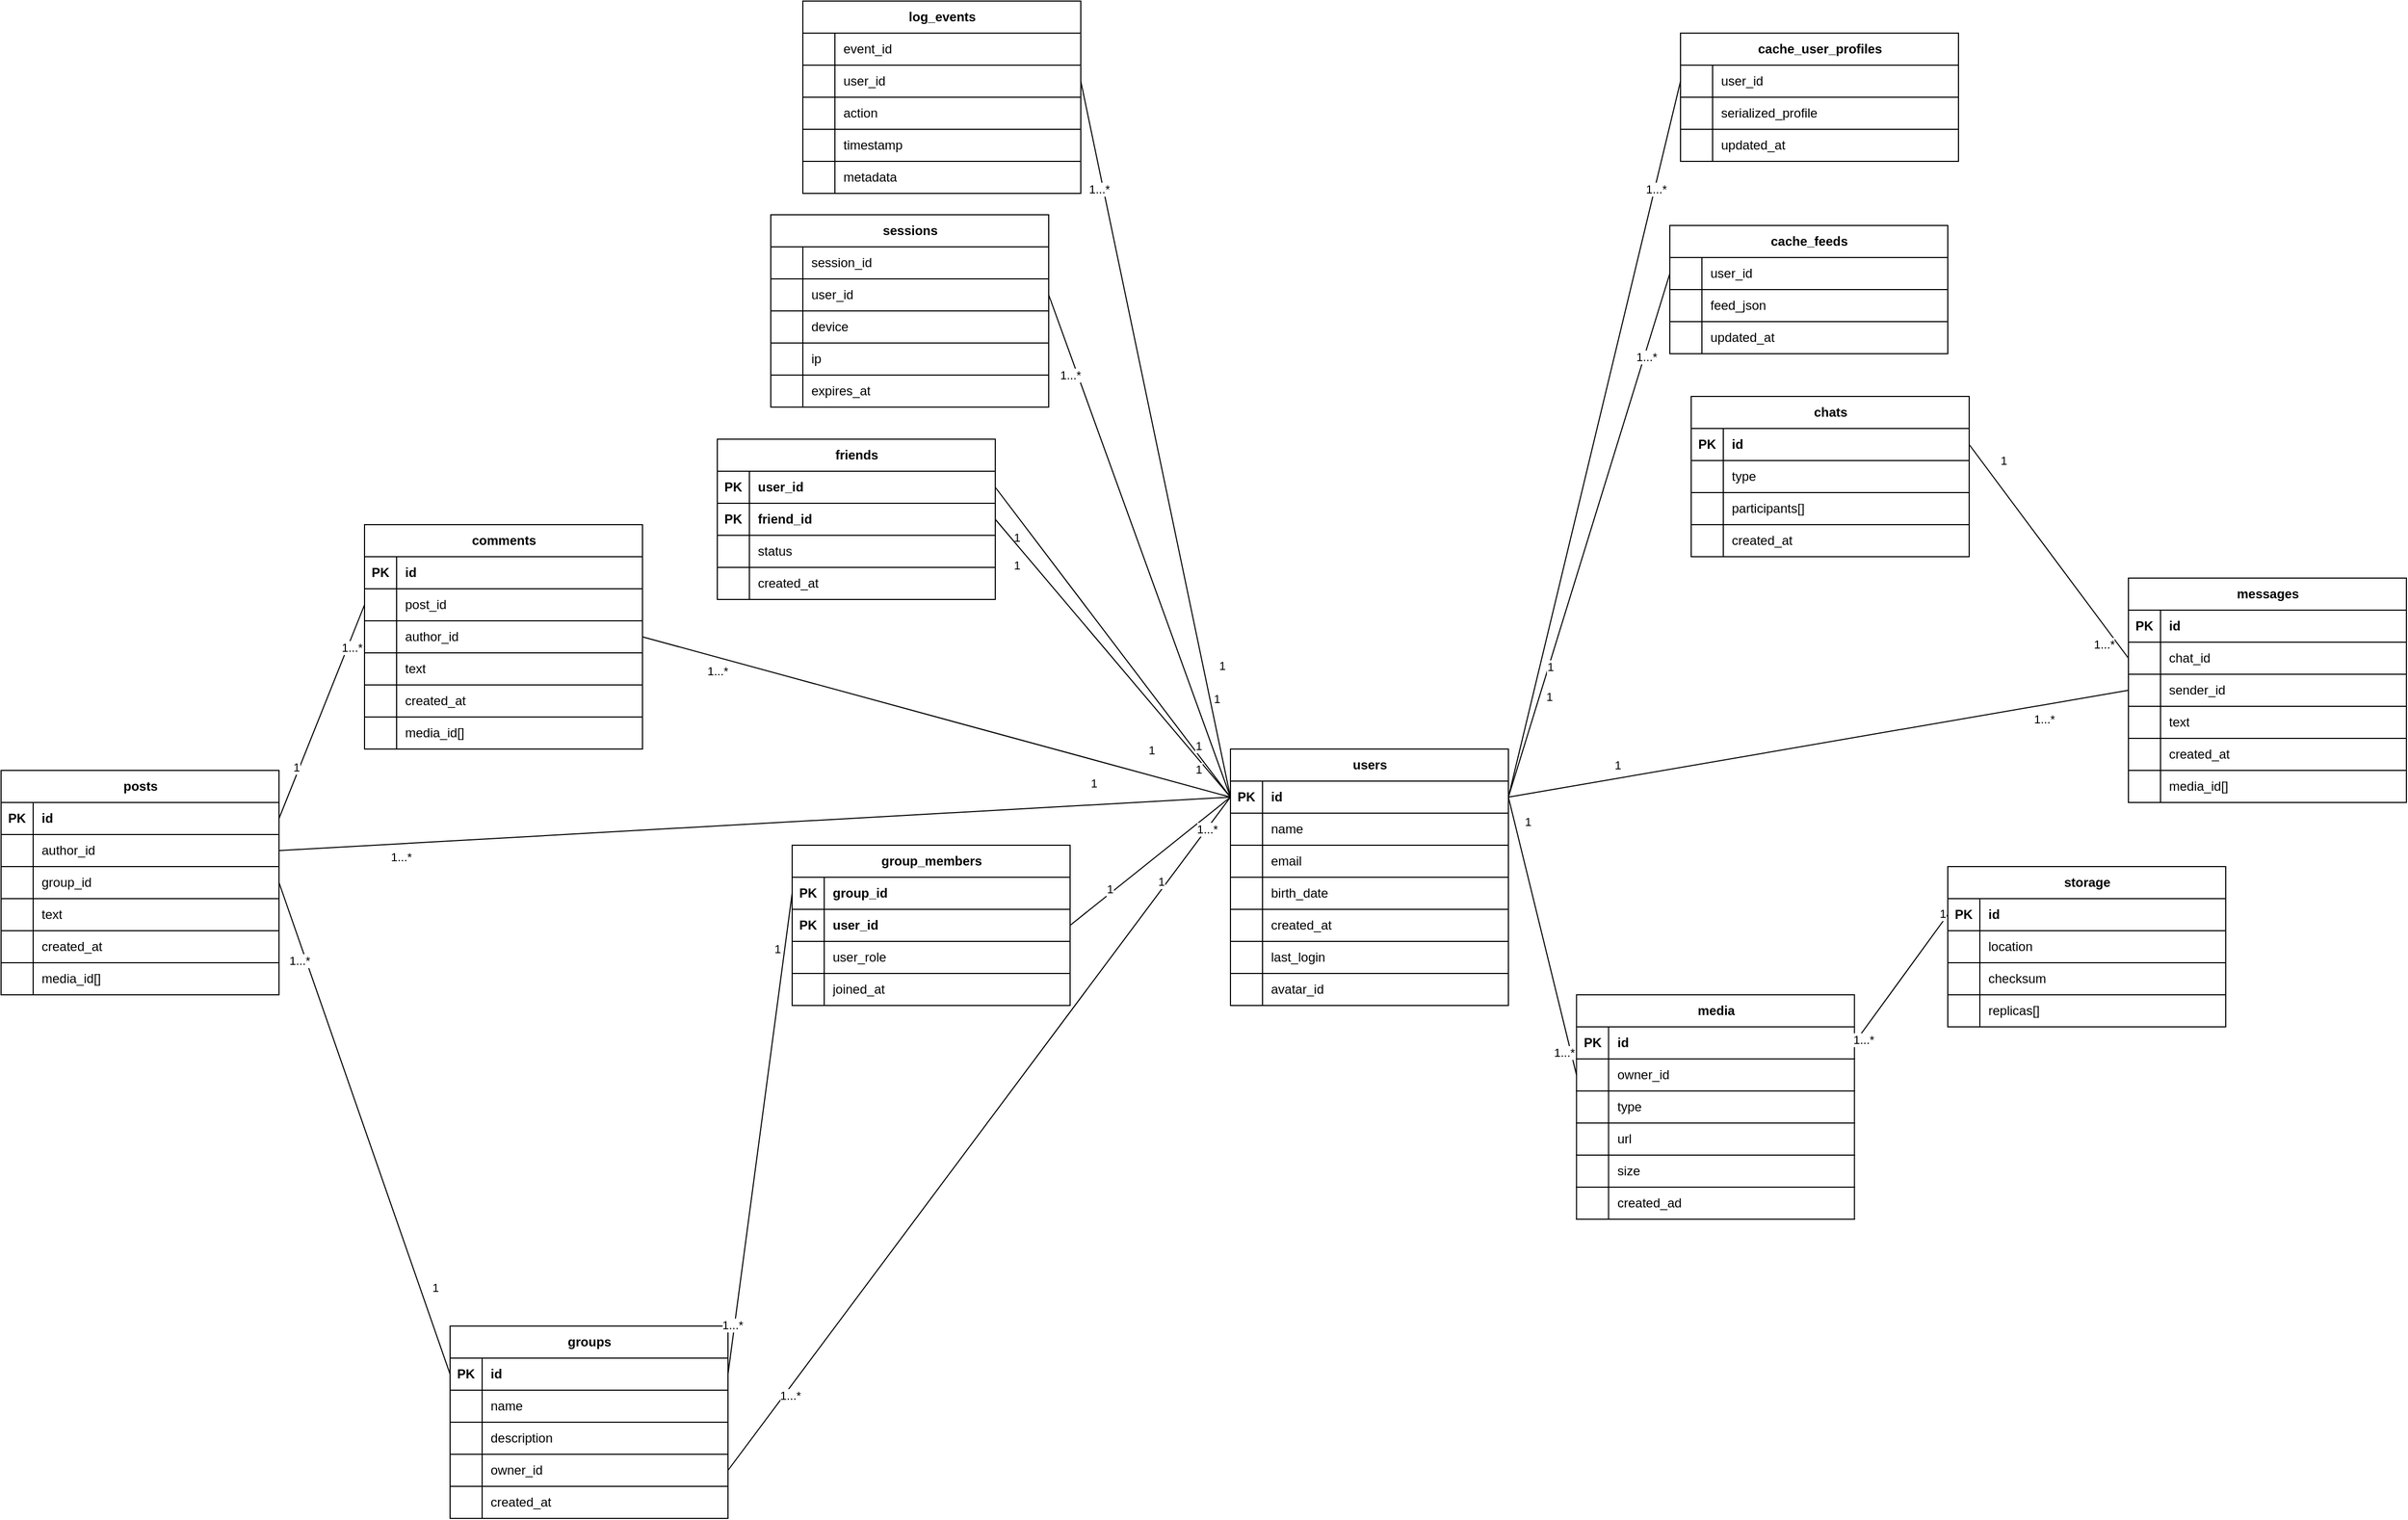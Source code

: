 <mxfile version="28.2.5">
  <diagram name="Page-1" id="e56a1550-8fbb-45ad-956c-1786394a9013">
    <mxGraphModel dx="1874" dy="1341" grid="1" gridSize="10" guides="1" tooltips="1" connect="1" arrows="1" fold="1" page="1" pageScale="1" pageWidth="1100" pageHeight="850" background="none" math="0" shadow="0">
      <root>
        <mxCell id="0" />
        <mxCell id="1" parent="0" />
        <mxCell id="PsnaPOPPw_YzyVEOIDtj-245" value="&lt;div style=&quot;text-align: start;&quot;&gt;users&lt;br&gt;&lt;/div&gt;" style="shape=table;startSize=30;container=1;collapsible=1;childLayout=tableLayout;fixedRows=1;rowLines=1;fontStyle=1;align=center;resizeLast=1;html=1;" parent="1" vertex="1">
          <mxGeometry x="750" y="640" width="260" height="240.0" as="geometry">
            <mxRectangle x="-2410" y="180" width="80" height="30" as="alternateBounds" />
          </mxGeometry>
        </mxCell>
        <mxCell id="PsnaPOPPw_YzyVEOIDtj-246" value="" style="shape=tableRow;horizontal=0;startSize=0;swimlaneHead=0;swimlaneBody=0;fillColor=none;collapsible=0;dropTarget=0;points=[[0,0.5],[1,0.5]];portConstraint=eastwest;top=0;left=0;right=0;bottom=1;" parent="PsnaPOPPw_YzyVEOIDtj-245" vertex="1">
          <mxGeometry y="30" width="260" height="30" as="geometry" />
        </mxCell>
        <mxCell id="PsnaPOPPw_YzyVEOIDtj-247" value="PK" style="shape=partialRectangle;connectable=0;fillColor=none;top=0;left=0;bottom=0;right=0;fontStyle=1;overflow=hidden;whiteSpace=wrap;html=1;" parent="PsnaPOPPw_YzyVEOIDtj-246" vertex="1">
          <mxGeometry width="30" height="30" as="geometry">
            <mxRectangle width="30" height="30" as="alternateBounds" />
          </mxGeometry>
        </mxCell>
        <mxCell id="PsnaPOPPw_YzyVEOIDtj-248" value="id" style="shape=partialRectangle;connectable=0;fillColor=none;top=0;left=0;bottom=0;right=0;align=left;spacingLeft=6;fontStyle=1;overflow=hidden;whiteSpace=wrap;html=1;" parent="PsnaPOPPw_YzyVEOIDtj-246" vertex="1">
          <mxGeometry x="30" width="230" height="30" as="geometry">
            <mxRectangle width="230" height="30" as="alternateBounds" />
          </mxGeometry>
        </mxCell>
        <mxCell id="PsnaPOPPw_YzyVEOIDtj-249" style="shape=tableRow;horizontal=0;startSize=0;swimlaneHead=0;swimlaneBody=0;fillColor=none;collapsible=0;dropTarget=0;points=[[0,0.5],[1,0.5]];portConstraint=eastwest;top=0;left=0;right=0;bottom=1;" parent="PsnaPOPPw_YzyVEOIDtj-245" vertex="1">
          <mxGeometry y="60" width="260" height="30" as="geometry" />
        </mxCell>
        <mxCell id="PsnaPOPPw_YzyVEOIDtj-250" value="" style="shape=partialRectangle;connectable=0;fillColor=none;top=0;left=0;bottom=0;right=0;fontStyle=1;overflow=hidden;whiteSpace=wrap;html=1;" parent="PsnaPOPPw_YzyVEOIDtj-249" vertex="1">
          <mxGeometry width="30" height="30" as="geometry">
            <mxRectangle width="30" height="30" as="alternateBounds" />
          </mxGeometry>
        </mxCell>
        <mxCell id="PsnaPOPPw_YzyVEOIDtj-251" value="&lt;span style=&quot;font-weight: 400;&quot;&gt;name&lt;/span&gt;" style="shape=partialRectangle;connectable=0;fillColor=none;top=0;left=0;bottom=0;right=0;align=left;spacingLeft=6;fontStyle=1;overflow=hidden;whiteSpace=wrap;html=1;" parent="PsnaPOPPw_YzyVEOIDtj-249" vertex="1">
          <mxGeometry x="30" width="230" height="30" as="geometry">
            <mxRectangle width="230" height="30" as="alternateBounds" />
          </mxGeometry>
        </mxCell>
        <mxCell id="PsnaPOPPw_YzyVEOIDtj-252" style="shape=tableRow;horizontal=0;startSize=0;swimlaneHead=0;swimlaneBody=0;fillColor=none;collapsible=0;dropTarget=0;points=[[0,0.5],[1,0.5]];portConstraint=eastwest;top=0;left=0;right=0;bottom=1;" parent="PsnaPOPPw_YzyVEOIDtj-245" vertex="1">
          <mxGeometry y="90" width="260" height="30" as="geometry" />
        </mxCell>
        <mxCell id="PsnaPOPPw_YzyVEOIDtj-253" style="shape=partialRectangle;connectable=0;fillColor=none;top=0;left=0;bottom=0;right=0;fontStyle=0;overflow=hidden;whiteSpace=wrap;html=1;" parent="PsnaPOPPw_YzyVEOIDtj-252" vertex="1">
          <mxGeometry width="30" height="30" as="geometry">
            <mxRectangle width="30" height="30" as="alternateBounds" />
          </mxGeometry>
        </mxCell>
        <mxCell id="PsnaPOPPw_YzyVEOIDtj-254" value="email" style="shape=partialRectangle;connectable=0;fillColor=none;top=0;left=0;bottom=0;right=0;align=left;spacingLeft=6;fontStyle=0;overflow=hidden;whiteSpace=wrap;html=1;" parent="PsnaPOPPw_YzyVEOIDtj-252" vertex="1">
          <mxGeometry x="30" width="230" height="30" as="geometry">
            <mxRectangle width="230" height="30" as="alternateBounds" />
          </mxGeometry>
        </mxCell>
        <mxCell id="PsnaPOPPw_YzyVEOIDtj-255" style="shape=tableRow;horizontal=0;startSize=0;swimlaneHead=0;swimlaneBody=0;fillColor=none;collapsible=0;dropTarget=0;points=[[0,0.5],[1,0.5]];portConstraint=eastwest;top=0;left=0;right=0;bottom=1;" parent="PsnaPOPPw_YzyVEOIDtj-245" vertex="1">
          <mxGeometry y="120" width="260" height="30" as="geometry" />
        </mxCell>
        <mxCell id="PsnaPOPPw_YzyVEOIDtj-256" style="shape=partialRectangle;connectable=0;fillColor=none;top=0;left=0;bottom=0;right=0;fontStyle=0;overflow=hidden;whiteSpace=wrap;html=1;" parent="PsnaPOPPw_YzyVEOIDtj-255" vertex="1">
          <mxGeometry width="30" height="30" as="geometry">
            <mxRectangle width="30" height="30" as="alternateBounds" />
          </mxGeometry>
        </mxCell>
        <mxCell id="PsnaPOPPw_YzyVEOIDtj-257" value="birth_date" style="shape=partialRectangle;connectable=0;fillColor=none;top=0;left=0;bottom=0;right=0;align=left;spacingLeft=6;fontStyle=0;overflow=hidden;whiteSpace=wrap;html=1;" parent="PsnaPOPPw_YzyVEOIDtj-255" vertex="1">
          <mxGeometry x="30" width="230" height="30" as="geometry">
            <mxRectangle width="230" height="30" as="alternateBounds" />
          </mxGeometry>
        </mxCell>
        <mxCell id="PsnaPOPPw_YzyVEOIDtj-258" style="shape=tableRow;horizontal=0;startSize=0;swimlaneHead=0;swimlaneBody=0;fillColor=none;collapsible=0;dropTarget=0;points=[[0,0.5],[1,0.5]];portConstraint=eastwest;top=0;left=0;right=0;bottom=1;" parent="PsnaPOPPw_YzyVEOIDtj-245" vertex="1">
          <mxGeometry y="150" width="260" height="30" as="geometry" />
        </mxCell>
        <mxCell id="PsnaPOPPw_YzyVEOIDtj-259" style="shape=partialRectangle;connectable=0;fillColor=none;top=0;left=0;bottom=0;right=0;fontStyle=0;overflow=hidden;whiteSpace=wrap;html=1;" parent="PsnaPOPPw_YzyVEOIDtj-258" vertex="1">
          <mxGeometry width="30" height="30" as="geometry">
            <mxRectangle width="30" height="30" as="alternateBounds" />
          </mxGeometry>
        </mxCell>
        <mxCell id="PsnaPOPPw_YzyVEOIDtj-260" value="created_at" style="shape=partialRectangle;connectable=0;fillColor=none;top=0;left=0;bottom=0;right=0;align=left;spacingLeft=6;fontStyle=0;overflow=hidden;whiteSpace=wrap;html=1;" parent="PsnaPOPPw_YzyVEOIDtj-258" vertex="1">
          <mxGeometry x="30" width="230" height="30" as="geometry">
            <mxRectangle width="230" height="30" as="alternateBounds" />
          </mxGeometry>
        </mxCell>
        <mxCell id="PsnaPOPPw_YzyVEOIDtj-261" style="shape=tableRow;horizontal=0;startSize=0;swimlaneHead=0;swimlaneBody=0;fillColor=none;collapsible=0;dropTarget=0;points=[[0,0.5],[1,0.5]];portConstraint=eastwest;top=0;left=0;right=0;bottom=1;" parent="PsnaPOPPw_YzyVEOIDtj-245" vertex="1">
          <mxGeometry y="180" width="260" height="30" as="geometry" />
        </mxCell>
        <mxCell id="PsnaPOPPw_YzyVEOIDtj-262" style="shape=partialRectangle;connectable=0;fillColor=none;top=0;left=0;bottom=0;right=0;fontStyle=0;overflow=hidden;whiteSpace=wrap;html=1;" parent="PsnaPOPPw_YzyVEOIDtj-261" vertex="1">
          <mxGeometry width="30" height="30" as="geometry">
            <mxRectangle width="30" height="30" as="alternateBounds" />
          </mxGeometry>
        </mxCell>
        <mxCell id="PsnaPOPPw_YzyVEOIDtj-263" value="last_login" style="shape=partialRectangle;connectable=0;fillColor=none;top=0;left=0;bottom=0;right=0;align=left;spacingLeft=6;fontStyle=0;overflow=hidden;whiteSpace=wrap;html=1;" parent="PsnaPOPPw_YzyVEOIDtj-261" vertex="1">
          <mxGeometry x="30" width="230" height="30" as="geometry">
            <mxRectangle width="230" height="30" as="alternateBounds" />
          </mxGeometry>
        </mxCell>
        <mxCell id="PsnaPOPPw_YzyVEOIDtj-264" style="shape=tableRow;horizontal=0;startSize=0;swimlaneHead=0;swimlaneBody=0;fillColor=none;collapsible=0;dropTarget=0;points=[[0,0.5],[1,0.5]];portConstraint=eastwest;top=0;left=0;right=0;bottom=1;" parent="PsnaPOPPw_YzyVEOIDtj-245" vertex="1">
          <mxGeometry y="210" width="260" height="30" as="geometry" />
        </mxCell>
        <mxCell id="PsnaPOPPw_YzyVEOIDtj-265" style="shape=partialRectangle;connectable=0;fillColor=none;top=0;left=0;bottom=0;right=0;fontStyle=0;overflow=hidden;whiteSpace=wrap;html=1;" parent="PsnaPOPPw_YzyVEOIDtj-264" vertex="1">
          <mxGeometry width="30" height="30" as="geometry">
            <mxRectangle width="30" height="30" as="alternateBounds" />
          </mxGeometry>
        </mxCell>
        <mxCell id="PsnaPOPPw_YzyVEOIDtj-266" value="avatar_id" style="shape=partialRectangle;connectable=0;fillColor=none;top=0;left=0;bottom=0;right=0;align=left;spacingLeft=6;fontStyle=0;overflow=hidden;whiteSpace=wrap;html=1;" parent="PsnaPOPPw_YzyVEOIDtj-264" vertex="1">
          <mxGeometry x="30" width="230" height="30" as="geometry">
            <mxRectangle width="230" height="30" as="alternateBounds" />
          </mxGeometry>
        </mxCell>
        <mxCell id="PsnaPOPPw_YzyVEOIDtj-267" value="&lt;div style=&quot;text-align: start;&quot;&gt;friends&lt;br&gt;&lt;/div&gt;" style="shape=table;startSize=30;container=1;collapsible=1;childLayout=tableLayout;fixedRows=1;rowLines=1;fontStyle=1;align=center;resizeLast=1;html=1;" parent="1" vertex="1">
          <mxGeometry x="270" y="350" width="260" height="150" as="geometry">
            <mxRectangle x="-2410" y="180" width="80" height="30" as="alternateBounds" />
          </mxGeometry>
        </mxCell>
        <mxCell id="PsnaPOPPw_YzyVEOIDtj-268" value="" style="shape=tableRow;horizontal=0;startSize=0;swimlaneHead=0;swimlaneBody=0;fillColor=none;collapsible=0;dropTarget=0;points=[[0,0.5],[1,0.5]];portConstraint=eastwest;top=0;left=0;right=0;bottom=1;" parent="PsnaPOPPw_YzyVEOIDtj-267" vertex="1">
          <mxGeometry y="30" width="260" height="30" as="geometry" />
        </mxCell>
        <mxCell id="PsnaPOPPw_YzyVEOIDtj-269" value="PK" style="shape=partialRectangle;connectable=0;fillColor=none;top=0;left=0;bottom=0;right=0;fontStyle=1;overflow=hidden;whiteSpace=wrap;html=1;" parent="PsnaPOPPw_YzyVEOIDtj-268" vertex="1">
          <mxGeometry width="30" height="30" as="geometry">
            <mxRectangle width="30" height="30" as="alternateBounds" />
          </mxGeometry>
        </mxCell>
        <mxCell id="PsnaPOPPw_YzyVEOIDtj-270" value="user_id" style="shape=partialRectangle;connectable=0;fillColor=none;top=0;left=0;bottom=0;right=0;align=left;spacingLeft=6;fontStyle=1;overflow=hidden;whiteSpace=wrap;html=1;" parent="PsnaPOPPw_YzyVEOIDtj-268" vertex="1">
          <mxGeometry x="30" width="230" height="30" as="geometry">
            <mxRectangle width="230" height="30" as="alternateBounds" />
          </mxGeometry>
        </mxCell>
        <mxCell id="PsnaPOPPw_YzyVEOIDtj-271" style="shape=tableRow;horizontal=0;startSize=0;swimlaneHead=0;swimlaneBody=0;fillColor=none;collapsible=0;dropTarget=0;points=[[0,0.5],[1,0.5]];portConstraint=eastwest;top=0;left=0;right=0;bottom=1;" parent="PsnaPOPPw_YzyVEOIDtj-267" vertex="1">
          <mxGeometry y="60" width="260" height="30" as="geometry" />
        </mxCell>
        <mxCell id="PsnaPOPPw_YzyVEOIDtj-272" value="PK" style="shape=partialRectangle;connectable=0;fillColor=none;top=0;left=0;bottom=0;right=0;fontStyle=1;overflow=hidden;whiteSpace=wrap;html=1;" parent="PsnaPOPPw_YzyVEOIDtj-271" vertex="1">
          <mxGeometry width="30" height="30" as="geometry">
            <mxRectangle width="30" height="30" as="alternateBounds" />
          </mxGeometry>
        </mxCell>
        <mxCell id="PsnaPOPPw_YzyVEOIDtj-273" value="friend_id" style="shape=partialRectangle;connectable=0;fillColor=none;top=0;left=0;bottom=0;right=0;align=left;spacingLeft=6;fontStyle=1;overflow=hidden;whiteSpace=wrap;html=1;" parent="PsnaPOPPw_YzyVEOIDtj-271" vertex="1">
          <mxGeometry x="30" width="230" height="30" as="geometry">
            <mxRectangle width="230" height="30" as="alternateBounds" />
          </mxGeometry>
        </mxCell>
        <mxCell id="PsnaPOPPw_YzyVEOIDtj-274" style="shape=tableRow;horizontal=0;startSize=0;swimlaneHead=0;swimlaneBody=0;fillColor=none;collapsible=0;dropTarget=0;points=[[0,0.5],[1,0.5]];portConstraint=eastwest;top=0;left=0;right=0;bottom=1;" parent="PsnaPOPPw_YzyVEOIDtj-267" vertex="1">
          <mxGeometry y="90" width="260" height="30" as="geometry" />
        </mxCell>
        <mxCell id="PsnaPOPPw_YzyVEOIDtj-275" style="shape=partialRectangle;connectable=0;fillColor=none;top=0;left=0;bottom=0;right=0;fontStyle=0;overflow=hidden;whiteSpace=wrap;html=1;" parent="PsnaPOPPw_YzyVEOIDtj-274" vertex="1">
          <mxGeometry width="30" height="30" as="geometry">
            <mxRectangle width="30" height="30" as="alternateBounds" />
          </mxGeometry>
        </mxCell>
        <mxCell id="PsnaPOPPw_YzyVEOIDtj-276" value="status" style="shape=partialRectangle;connectable=0;fillColor=none;top=0;left=0;bottom=0;right=0;align=left;spacingLeft=6;fontStyle=0;overflow=hidden;whiteSpace=wrap;html=1;" parent="PsnaPOPPw_YzyVEOIDtj-274" vertex="1">
          <mxGeometry x="30" width="230" height="30" as="geometry">
            <mxRectangle width="230" height="30" as="alternateBounds" />
          </mxGeometry>
        </mxCell>
        <mxCell id="PsnaPOPPw_YzyVEOIDtj-277" style="shape=tableRow;horizontal=0;startSize=0;swimlaneHead=0;swimlaneBody=0;fillColor=none;collapsible=0;dropTarget=0;points=[[0,0.5],[1,0.5]];portConstraint=eastwest;top=0;left=0;right=0;bottom=1;" parent="PsnaPOPPw_YzyVEOIDtj-267" vertex="1">
          <mxGeometry y="120" width="260" height="30" as="geometry" />
        </mxCell>
        <mxCell id="PsnaPOPPw_YzyVEOIDtj-278" style="shape=partialRectangle;connectable=0;fillColor=none;top=0;left=0;bottom=0;right=0;fontStyle=0;overflow=hidden;whiteSpace=wrap;html=1;" parent="PsnaPOPPw_YzyVEOIDtj-277" vertex="1">
          <mxGeometry width="30" height="30" as="geometry">
            <mxRectangle width="30" height="30" as="alternateBounds" />
          </mxGeometry>
        </mxCell>
        <mxCell id="PsnaPOPPw_YzyVEOIDtj-279" value="created_at" style="shape=partialRectangle;connectable=0;fillColor=none;top=0;left=0;bottom=0;right=0;align=left;spacingLeft=6;fontStyle=0;overflow=hidden;whiteSpace=wrap;html=1;" parent="PsnaPOPPw_YzyVEOIDtj-277" vertex="1">
          <mxGeometry x="30" width="230" height="30" as="geometry">
            <mxRectangle width="230" height="30" as="alternateBounds" />
          </mxGeometry>
        </mxCell>
        <mxCell id="PsnaPOPPw_YzyVEOIDtj-289" value="&lt;div style=&quot;text-align: start;&quot;&gt;groups&lt;br&gt;&lt;/div&gt;" style="shape=table;startSize=30;container=1;collapsible=1;childLayout=tableLayout;fixedRows=1;rowLines=1;fontStyle=1;align=center;resizeLast=1;html=1;" parent="1" vertex="1">
          <mxGeometry x="20" y="1180" width="260" height="180.0" as="geometry">
            <mxRectangle x="-2410" y="180" width="80" height="30" as="alternateBounds" />
          </mxGeometry>
        </mxCell>
        <mxCell id="PsnaPOPPw_YzyVEOIDtj-290" value="" style="shape=tableRow;horizontal=0;startSize=0;swimlaneHead=0;swimlaneBody=0;fillColor=none;collapsible=0;dropTarget=0;points=[[0,0.5],[1,0.5]];portConstraint=eastwest;top=0;left=0;right=0;bottom=1;" parent="PsnaPOPPw_YzyVEOIDtj-289" vertex="1">
          <mxGeometry y="30" width="260" height="30" as="geometry" />
        </mxCell>
        <mxCell id="PsnaPOPPw_YzyVEOIDtj-291" value="PK" style="shape=partialRectangle;connectable=0;fillColor=none;top=0;left=0;bottom=0;right=0;fontStyle=1;overflow=hidden;whiteSpace=wrap;html=1;" parent="PsnaPOPPw_YzyVEOIDtj-290" vertex="1">
          <mxGeometry width="30" height="30" as="geometry">
            <mxRectangle width="30" height="30" as="alternateBounds" />
          </mxGeometry>
        </mxCell>
        <mxCell id="PsnaPOPPw_YzyVEOIDtj-292" value="id" style="shape=partialRectangle;connectable=0;fillColor=none;top=0;left=0;bottom=0;right=0;align=left;spacingLeft=6;fontStyle=1;overflow=hidden;whiteSpace=wrap;html=1;" parent="PsnaPOPPw_YzyVEOIDtj-290" vertex="1">
          <mxGeometry x="30" width="230" height="30" as="geometry">
            <mxRectangle width="230" height="30" as="alternateBounds" />
          </mxGeometry>
        </mxCell>
        <mxCell id="PsnaPOPPw_YzyVEOIDtj-293" style="shape=tableRow;horizontal=0;startSize=0;swimlaneHead=0;swimlaneBody=0;fillColor=none;collapsible=0;dropTarget=0;points=[[0,0.5],[1,0.5]];portConstraint=eastwest;top=0;left=0;right=0;bottom=1;" parent="PsnaPOPPw_YzyVEOIDtj-289" vertex="1">
          <mxGeometry y="60" width="260" height="30" as="geometry" />
        </mxCell>
        <mxCell id="PsnaPOPPw_YzyVEOIDtj-294" value="" style="shape=partialRectangle;connectable=0;fillColor=none;top=0;left=0;bottom=0;right=0;fontStyle=1;overflow=hidden;whiteSpace=wrap;html=1;" parent="PsnaPOPPw_YzyVEOIDtj-293" vertex="1">
          <mxGeometry width="30" height="30" as="geometry">
            <mxRectangle width="30" height="30" as="alternateBounds" />
          </mxGeometry>
        </mxCell>
        <mxCell id="PsnaPOPPw_YzyVEOIDtj-295" value="&lt;span style=&quot;font-weight: 400;&quot;&gt;name&lt;/span&gt;" style="shape=partialRectangle;connectable=0;fillColor=none;top=0;left=0;bottom=0;right=0;align=left;spacingLeft=6;fontStyle=1;overflow=hidden;whiteSpace=wrap;html=1;" parent="PsnaPOPPw_YzyVEOIDtj-293" vertex="1">
          <mxGeometry x="30" width="230" height="30" as="geometry">
            <mxRectangle width="230" height="30" as="alternateBounds" />
          </mxGeometry>
        </mxCell>
        <mxCell id="PsnaPOPPw_YzyVEOIDtj-296" style="shape=tableRow;horizontal=0;startSize=0;swimlaneHead=0;swimlaneBody=0;fillColor=none;collapsible=0;dropTarget=0;points=[[0,0.5],[1,0.5]];portConstraint=eastwest;top=0;left=0;right=0;bottom=1;" parent="PsnaPOPPw_YzyVEOIDtj-289" vertex="1">
          <mxGeometry y="90" width="260" height="30" as="geometry" />
        </mxCell>
        <mxCell id="PsnaPOPPw_YzyVEOIDtj-297" style="shape=partialRectangle;connectable=0;fillColor=none;top=0;left=0;bottom=0;right=0;fontStyle=0;overflow=hidden;whiteSpace=wrap;html=1;" parent="PsnaPOPPw_YzyVEOIDtj-296" vertex="1">
          <mxGeometry width="30" height="30" as="geometry">
            <mxRectangle width="30" height="30" as="alternateBounds" />
          </mxGeometry>
        </mxCell>
        <mxCell id="PsnaPOPPw_YzyVEOIDtj-298" value="description" style="shape=partialRectangle;connectable=0;fillColor=none;top=0;left=0;bottom=0;right=0;align=left;spacingLeft=6;fontStyle=0;overflow=hidden;whiteSpace=wrap;html=1;" parent="PsnaPOPPw_YzyVEOIDtj-296" vertex="1">
          <mxGeometry x="30" width="230" height="30" as="geometry">
            <mxRectangle width="230" height="30" as="alternateBounds" />
          </mxGeometry>
        </mxCell>
        <mxCell id="PsnaPOPPw_YzyVEOIDtj-299" style="shape=tableRow;horizontal=0;startSize=0;swimlaneHead=0;swimlaneBody=0;fillColor=none;collapsible=0;dropTarget=0;points=[[0,0.5],[1,0.5]];portConstraint=eastwest;top=0;left=0;right=0;bottom=1;" parent="PsnaPOPPw_YzyVEOIDtj-289" vertex="1">
          <mxGeometry y="120" width="260" height="30" as="geometry" />
        </mxCell>
        <mxCell id="PsnaPOPPw_YzyVEOIDtj-300" style="shape=partialRectangle;connectable=0;fillColor=none;top=0;left=0;bottom=0;right=0;fontStyle=0;overflow=hidden;whiteSpace=wrap;html=1;" parent="PsnaPOPPw_YzyVEOIDtj-299" vertex="1">
          <mxGeometry width="30" height="30" as="geometry">
            <mxRectangle width="30" height="30" as="alternateBounds" />
          </mxGeometry>
        </mxCell>
        <mxCell id="PsnaPOPPw_YzyVEOIDtj-301" value="owner_id" style="shape=partialRectangle;connectable=0;fillColor=none;top=0;left=0;bottom=0;right=0;align=left;spacingLeft=6;fontStyle=0;overflow=hidden;whiteSpace=wrap;html=1;" parent="PsnaPOPPw_YzyVEOIDtj-299" vertex="1">
          <mxGeometry x="30" width="230" height="30" as="geometry">
            <mxRectangle width="230" height="30" as="alternateBounds" />
          </mxGeometry>
        </mxCell>
        <mxCell id="PsnaPOPPw_YzyVEOIDtj-302" style="shape=tableRow;horizontal=0;startSize=0;swimlaneHead=0;swimlaneBody=0;fillColor=none;collapsible=0;dropTarget=0;points=[[0,0.5],[1,0.5]];portConstraint=eastwest;top=0;left=0;right=0;bottom=1;" parent="PsnaPOPPw_YzyVEOIDtj-289" vertex="1">
          <mxGeometry y="150" width="260" height="30" as="geometry" />
        </mxCell>
        <mxCell id="PsnaPOPPw_YzyVEOIDtj-303" style="shape=partialRectangle;connectable=0;fillColor=none;top=0;left=0;bottom=0;right=0;fontStyle=0;overflow=hidden;whiteSpace=wrap;html=1;" parent="PsnaPOPPw_YzyVEOIDtj-302" vertex="1">
          <mxGeometry width="30" height="30" as="geometry">
            <mxRectangle width="30" height="30" as="alternateBounds" />
          </mxGeometry>
        </mxCell>
        <mxCell id="PsnaPOPPw_YzyVEOIDtj-304" value="created_at" style="shape=partialRectangle;connectable=0;fillColor=none;top=0;left=0;bottom=0;right=0;align=left;spacingLeft=6;fontStyle=0;overflow=hidden;whiteSpace=wrap;html=1;" parent="PsnaPOPPw_YzyVEOIDtj-302" vertex="1">
          <mxGeometry x="30" width="230" height="30" as="geometry">
            <mxRectangle width="230" height="30" as="alternateBounds" />
          </mxGeometry>
        </mxCell>
        <mxCell id="PsnaPOPPw_YzyVEOIDtj-311" value="&lt;div style=&quot;text-align: start;&quot;&gt;group_members&lt;br&gt;&lt;/div&gt;" style="shape=table;startSize=30;container=1;collapsible=1;childLayout=tableLayout;fixedRows=1;rowLines=1;fontStyle=1;align=center;resizeLast=1;html=1;" parent="1" vertex="1">
          <mxGeometry x="340" y="730" width="260" height="150.0" as="geometry">
            <mxRectangle x="-2410" y="180" width="80" height="30" as="alternateBounds" />
          </mxGeometry>
        </mxCell>
        <mxCell id="PsnaPOPPw_YzyVEOIDtj-312" value="" style="shape=tableRow;horizontal=0;startSize=0;swimlaneHead=0;swimlaneBody=0;fillColor=none;collapsible=0;dropTarget=0;points=[[0,0.5],[1,0.5]];portConstraint=eastwest;top=0;left=0;right=0;bottom=1;" parent="PsnaPOPPw_YzyVEOIDtj-311" vertex="1">
          <mxGeometry y="30" width="260" height="30" as="geometry" />
        </mxCell>
        <mxCell id="PsnaPOPPw_YzyVEOIDtj-313" value="PK" style="shape=partialRectangle;connectable=0;fillColor=none;top=0;left=0;bottom=0;right=0;fontStyle=1;overflow=hidden;whiteSpace=wrap;html=1;" parent="PsnaPOPPw_YzyVEOIDtj-312" vertex="1">
          <mxGeometry width="30" height="30" as="geometry">
            <mxRectangle width="30" height="30" as="alternateBounds" />
          </mxGeometry>
        </mxCell>
        <mxCell id="PsnaPOPPw_YzyVEOIDtj-314" value="group_id" style="shape=partialRectangle;connectable=0;fillColor=none;top=0;left=0;bottom=0;right=0;align=left;spacingLeft=6;fontStyle=1;overflow=hidden;whiteSpace=wrap;html=1;" parent="PsnaPOPPw_YzyVEOIDtj-312" vertex="1">
          <mxGeometry x="30" width="230" height="30" as="geometry">
            <mxRectangle width="230" height="30" as="alternateBounds" />
          </mxGeometry>
        </mxCell>
        <mxCell id="PsnaPOPPw_YzyVEOIDtj-315" style="shape=tableRow;horizontal=0;startSize=0;swimlaneHead=0;swimlaneBody=0;fillColor=none;collapsible=0;dropTarget=0;points=[[0,0.5],[1,0.5]];portConstraint=eastwest;top=0;left=0;right=0;bottom=1;" parent="PsnaPOPPw_YzyVEOIDtj-311" vertex="1">
          <mxGeometry y="60" width="260" height="30" as="geometry" />
        </mxCell>
        <mxCell id="PsnaPOPPw_YzyVEOIDtj-316" value="PK" style="shape=partialRectangle;connectable=0;fillColor=none;top=0;left=0;bottom=0;right=0;fontStyle=1;overflow=hidden;whiteSpace=wrap;html=1;" parent="PsnaPOPPw_YzyVEOIDtj-315" vertex="1">
          <mxGeometry width="30" height="30" as="geometry">
            <mxRectangle width="30" height="30" as="alternateBounds" />
          </mxGeometry>
        </mxCell>
        <mxCell id="PsnaPOPPw_YzyVEOIDtj-317" value="user_id" style="shape=partialRectangle;connectable=0;fillColor=none;top=0;left=0;bottom=0;right=0;align=left;spacingLeft=6;fontStyle=1;overflow=hidden;whiteSpace=wrap;html=1;" parent="PsnaPOPPw_YzyVEOIDtj-315" vertex="1">
          <mxGeometry x="30" width="230" height="30" as="geometry">
            <mxRectangle width="230" height="30" as="alternateBounds" />
          </mxGeometry>
        </mxCell>
        <mxCell id="PsnaPOPPw_YzyVEOIDtj-318" style="shape=tableRow;horizontal=0;startSize=0;swimlaneHead=0;swimlaneBody=0;fillColor=none;collapsible=0;dropTarget=0;points=[[0,0.5],[1,0.5]];portConstraint=eastwest;top=0;left=0;right=0;bottom=1;" parent="PsnaPOPPw_YzyVEOIDtj-311" vertex="1">
          <mxGeometry y="90" width="260" height="30" as="geometry" />
        </mxCell>
        <mxCell id="PsnaPOPPw_YzyVEOIDtj-319" style="shape=partialRectangle;connectable=0;fillColor=none;top=0;left=0;bottom=0;right=0;fontStyle=0;overflow=hidden;whiteSpace=wrap;html=1;" parent="PsnaPOPPw_YzyVEOIDtj-318" vertex="1">
          <mxGeometry width="30" height="30" as="geometry">
            <mxRectangle width="30" height="30" as="alternateBounds" />
          </mxGeometry>
        </mxCell>
        <mxCell id="PsnaPOPPw_YzyVEOIDtj-320" value="user_role" style="shape=partialRectangle;connectable=0;fillColor=none;top=0;left=0;bottom=0;right=0;align=left;spacingLeft=6;fontStyle=0;overflow=hidden;whiteSpace=wrap;html=1;" parent="PsnaPOPPw_YzyVEOIDtj-318" vertex="1">
          <mxGeometry x="30" width="230" height="30" as="geometry">
            <mxRectangle width="230" height="30" as="alternateBounds" />
          </mxGeometry>
        </mxCell>
        <mxCell id="PsnaPOPPw_YzyVEOIDtj-321" style="shape=tableRow;horizontal=0;startSize=0;swimlaneHead=0;swimlaneBody=0;fillColor=none;collapsible=0;dropTarget=0;points=[[0,0.5],[1,0.5]];portConstraint=eastwest;top=0;left=0;right=0;bottom=1;" parent="PsnaPOPPw_YzyVEOIDtj-311" vertex="1">
          <mxGeometry y="120" width="260" height="30" as="geometry" />
        </mxCell>
        <mxCell id="PsnaPOPPw_YzyVEOIDtj-322" style="shape=partialRectangle;connectable=0;fillColor=none;top=0;left=0;bottom=0;right=0;fontStyle=0;overflow=hidden;whiteSpace=wrap;html=1;" parent="PsnaPOPPw_YzyVEOIDtj-321" vertex="1">
          <mxGeometry width="30" height="30" as="geometry">
            <mxRectangle width="30" height="30" as="alternateBounds" />
          </mxGeometry>
        </mxCell>
        <mxCell id="PsnaPOPPw_YzyVEOIDtj-323" value="joined_at" style="shape=partialRectangle;connectable=0;fillColor=none;top=0;left=0;bottom=0;right=0;align=left;spacingLeft=6;fontStyle=0;overflow=hidden;whiteSpace=wrap;html=1;" parent="PsnaPOPPw_YzyVEOIDtj-321" vertex="1">
          <mxGeometry x="30" width="230" height="30" as="geometry">
            <mxRectangle width="230" height="30" as="alternateBounds" />
          </mxGeometry>
        </mxCell>
        <mxCell id="PsnaPOPPw_YzyVEOIDtj-334" value="&lt;div style=&quot;text-align: start;&quot;&gt;posts&lt;br&gt;&lt;/div&gt;" style="shape=table;startSize=30;container=1;collapsible=1;childLayout=tableLayout;fixedRows=1;rowLines=1;fontStyle=1;align=center;resizeLast=1;html=1;" parent="1" vertex="1">
          <mxGeometry x="-400" y="660" width="260" height="210.0" as="geometry">
            <mxRectangle x="-2410" y="180" width="80" height="30" as="alternateBounds" />
          </mxGeometry>
        </mxCell>
        <mxCell id="PsnaPOPPw_YzyVEOIDtj-335" value="" style="shape=tableRow;horizontal=0;startSize=0;swimlaneHead=0;swimlaneBody=0;fillColor=none;collapsible=0;dropTarget=0;points=[[0,0.5],[1,0.5]];portConstraint=eastwest;top=0;left=0;right=0;bottom=1;" parent="PsnaPOPPw_YzyVEOIDtj-334" vertex="1">
          <mxGeometry y="30" width="260" height="30" as="geometry" />
        </mxCell>
        <mxCell id="PsnaPOPPw_YzyVEOIDtj-336" value="PK" style="shape=partialRectangle;connectable=0;fillColor=none;top=0;left=0;bottom=0;right=0;fontStyle=1;overflow=hidden;whiteSpace=wrap;html=1;" parent="PsnaPOPPw_YzyVEOIDtj-335" vertex="1">
          <mxGeometry width="30" height="30" as="geometry">
            <mxRectangle width="30" height="30" as="alternateBounds" />
          </mxGeometry>
        </mxCell>
        <mxCell id="PsnaPOPPw_YzyVEOIDtj-337" value="id" style="shape=partialRectangle;connectable=0;fillColor=none;top=0;left=0;bottom=0;right=0;align=left;spacingLeft=6;fontStyle=1;overflow=hidden;whiteSpace=wrap;html=1;" parent="PsnaPOPPw_YzyVEOIDtj-335" vertex="1">
          <mxGeometry x="30" width="230" height="30" as="geometry">
            <mxRectangle width="230" height="30" as="alternateBounds" />
          </mxGeometry>
        </mxCell>
        <mxCell id="PsnaPOPPw_YzyVEOIDtj-338" style="shape=tableRow;horizontal=0;startSize=0;swimlaneHead=0;swimlaneBody=0;fillColor=none;collapsible=0;dropTarget=0;points=[[0,0.5],[1,0.5]];portConstraint=eastwest;top=0;left=0;right=0;bottom=1;" parent="PsnaPOPPw_YzyVEOIDtj-334" vertex="1">
          <mxGeometry y="60" width="260" height="30" as="geometry" />
        </mxCell>
        <mxCell id="PsnaPOPPw_YzyVEOIDtj-339" value="" style="shape=partialRectangle;connectable=0;fillColor=none;top=0;left=0;bottom=0;right=0;fontStyle=1;overflow=hidden;whiteSpace=wrap;html=1;" parent="PsnaPOPPw_YzyVEOIDtj-338" vertex="1">
          <mxGeometry width="30" height="30" as="geometry">
            <mxRectangle width="30" height="30" as="alternateBounds" />
          </mxGeometry>
        </mxCell>
        <mxCell id="PsnaPOPPw_YzyVEOIDtj-340" value="&lt;span style=&quot;font-weight: 400;&quot;&gt;author_id&lt;/span&gt;" style="shape=partialRectangle;connectable=0;fillColor=none;top=0;left=0;bottom=0;right=0;align=left;spacingLeft=6;fontStyle=1;overflow=hidden;whiteSpace=wrap;html=1;" parent="PsnaPOPPw_YzyVEOIDtj-338" vertex="1">
          <mxGeometry x="30" width="230" height="30" as="geometry">
            <mxRectangle width="230" height="30" as="alternateBounds" />
          </mxGeometry>
        </mxCell>
        <mxCell id="PsnaPOPPw_YzyVEOIDtj-341" style="shape=tableRow;horizontal=0;startSize=0;swimlaneHead=0;swimlaneBody=0;fillColor=none;collapsible=0;dropTarget=0;points=[[0,0.5],[1,0.5]];portConstraint=eastwest;top=0;left=0;right=0;bottom=1;" parent="PsnaPOPPw_YzyVEOIDtj-334" vertex="1">
          <mxGeometry y="90" width="260" height="30" as="geometry" />
        </mxCell>
        <mxCell id="PsnaPOPPw_YzyVEOIDtj-342" style="shape=partialRectangle;connectable=0;fillColor=none;top=0;left=0;bottom=0;right=0;fontStyle=0;overflow=hidden;whiteSpace=wrap;html=1;" parent="PsnaPOPPw_YzyVEOIDtj-341" vertex="1">
          <mxGeometry width="30" height="30" as="geometry">
            <mxRectangle width="30" height="30" as="alternateBounds" />
          </mxGeometry>
        </mxCell>
        <mxCell id="PsnaPOPPw_YzyVEOIDtj-343" value="group_id" style="shape=partialRectangle;connectable=0;fillColor=none;top=0;left=0;bottom=0;right=0;align=left;spacingLeft=6;fontStyle=0;overflow=hidden;whiteSpace=wrap;html=1;" parent="PsnaPOPPw_YzyVEOIDtj-341" vertex="1">
          <mxGeometry x="30" width="230" height="30" as="geometry">
            <mxRectangle width="230" height="30" as="alternateBounds" />
          </mxGeometry>
        </mxCell>
        <mxCell id="PsnaPOPPw_YzyVEOIDtj-344" style="shape=tableRow;horizontal=0;startSize=0;swimlaneHead=0;swimlaneBody=0;fillColor=none;collapsible=0;dropTarget=0;points=[[0,0.5],[1,0.5]];portConstraint=eastwest;top=0;left=0;right=0;bottom=1;" parent="PsnaPOPPw_YzyVEOIDtj-334" vertex="1">
          <mxGeometry y="120" width="260" height="30" as="geometry" />
        </mxCell>
        <mxCell id="PsnaPOPPw_YzyVEOIDtj-345" style="shape=partialRectangle;connectable=0;fillColor=none;top=0;left=0;bottom=0;right=0;fontStyle=0;overflow=hidden;whiteSpace=wrap;html=1;" parent="PsnaPOPPw_YzyVEOIDtj-344" vertex="1">
          <mxGeometry width="30" height="30" as="geometry">
            <mxRectangle width="30" height="30" as="alternateBounds" />
          </mxGeometry>
        </mxCell>
        <mxCell id="PsnaPOPPw_YzyVEOIDtj-346" value="text" style="shape=partialRectangle;connectable=0;fillColor=none;top=0;left=0;bottom=0;right=0;align=left;spacingLeft=6;fontStyle=0;overflow=hidden;whiteSpace=wrap;html=1;" parent="PsnaPOPPw_YzyVEOIDtj-344" vertex="1">
          <mxGeometry x="30" width="230" height="30" as="geometry">
            <mxRectangle width="230" height="30" as="alternateBounds" />
          </mxGeometry>
        </mxCell>
        <mxCell id="PsnaPOPPw_YzyVEOIDtj-347" style="shape=tableRow;horizontal=0;startSize=0;swimlaneHead=0;swimlaneBody=0;fillColor=none;collapsible=0;dropTarget=0;points=[[0,0.5],[1,0.5]];portConstraint=eastwest;top=0;left=0;right=0;bottom=1;" parent="PsnaPOPPw_YzyVEOIDtj-334" vertex="1">
          <mxGeometry y="150" width="260" height="30" as="geometry" />
        </mxCell>
        <mxCell id="PsnaPOPPw_YzyVEOIDtj-348" style="shape=partialRectangle;connectable=0;fillColor=none;top=0;left=0;bottom=0;right=0;fontStyle=0;overflow=hidden;whiteSpace=wrap;html=1;" parent="PsnaPOPPw_YzyVEOIDtj-347" vertex="1">
          <mxGeometry width="30" height="30" as="geometry">
            <mxRectangle width="30" height="30" as="alternateBounds" />
          </mxGeometry>
        </mxCell>
        <mxCell id="PsnaPOPPw_YzyVEOIDtj-349" value="created_at" style="shape=partialRectangle;connectable=0;fillColor=none;top=0;left=0;bottom=0;right=0;align=left;spacingLeft=6;fontStyle=0;overflow=hidden;whiteSpace=wrap;html=1;" parent="PsnaPOPPw_YzyVEOIDtj-347" vertex="1">
          <mxGeometry x="30" width="230" height="30" as="geometry">
            <mxRectangle width="230" height="30" as="alternateBounds" />
          </mxGeometry>
        </mxCell>
        <mxCell id="PsnaPOPPw_YzyVEOIDtj-350" style="shape=tableRow;horizontal=0;startSize=0;swimlaneHead=0;swimlaneBody=0;fillColor=none;collapsible=0;dropTarget=0;points=[[0,0.5],[1,0.5]];portConstraint=eastwest;top=0;left=0;right=0;bottom=1;" parent="PsnaPOPPw_YzyVEOIDtj-334" vertex="1">
          <mxGeometry y="180" width="260" height="30" as="geometry" />
        </mxCell>
        <mxCell id="PsnaPOPPw_YzyVEOIDtj-351" style="shape=partialRectangle;connectable=0;fillColor=none;top=0;left=0;bottom=0;right=0;fontStyle=0;overflow=hidden;whiteSpace=wrap;html=1;" parent="PsnaPOPPw_YzyVEOIDtj-350" vertex="1">
          <mxGeometry width="30" height="30" as="geometry">
            <mxRectangle width="30" height="30" as="alternateBounds" />
          </mxGeometry>
        </mxCell>
        <mxCell id="PsnaPOPPw_YzyVEOIDtj-352" value="media_id[]" style="shape=partialRectangle;connectable=0;fillColor=none;top=0;left=0;bottom=0;right=0;align=left;spacingLeft=6;fontStyle=0;overflow=hidden;whiteSpace=wrap;html=1;" parent="PsnaPOPPw_YzyVEOIDtj-350" vertex="1">
          <mxGeometry x="30" width="230" height="30" as="geometry">
            <mxRectangle width="230" height="30" as="alternateBounds" />
          </mxGeometry>
        </mxCell>
        <mxCell id="PsnaPOPPw_YzyVEOIDtj-356" value="&lt;div style=&quot;text-align: start;&quot;&gt;comments&lt;br&gt;&lt;/div&gt;" style="shape=table;startSize=30;container=1;collapsible=1;childLayout=tableLayout;fixedRows=1;rowLines=1;fontStyle=1;align=center;resizeLast=1;html=1;" parent="1" vertex="1">
          <mxGeometry x="-60" y="430" width="260" height="210.0" as="geometry">
            <mxRectangle x="-2410" y="180" width="80" height="30" as="alternateBounds" />
          </mxGeometry>
        </mxCell>
        <mxCell id="PsnaPOPPw_YzyVEOIDtj-357" value="" style="shape=tableRow;horizontal=0;startSize=0;swimlaneHead=0;swimlaneBody=0;fillColor=none;collapsible=0;dropTarget=0;points=[[0,0.5],[1,0.5]];portConstraint=eastwest;top=0;left=0;right=0;bottom=1;" parent="PsnaPOPPw_YzyVEOIDtj-356" vertex="1">
          <mxGeometry y="30" width="260" height="30" as="geometry" />
        </mxCell>
        <mxCell id="PsnaPOPPw_YzyVEOIDtj-358" value="PK" style="shape=partialRectangle;connectable=0;fillColor=none;top=0;left=0;bottom=0;right=0;fontStyle=1;overflow=hidden;whiteSpace=wrap;html=1;" parent="PsnaPOPPw_YzyVEOIDtj-357" vertex="1">
          <mxGeometry width="30" height="30" as="geometry">
            <mxRectangle width="30" height="30" as="alternateBounds" />
          </mxGeometry>
        </mxCell>
        <mxCell id="PsnaPOPPw_YzyVEOIDtj-359" value="id" style="shape=partialRectangle;connectable=0;fillColor=none;top=0;left=0;bottom=0;right=0;align=left;spacingLeft=6;fontStyle=1;overflow=hidden;whiteSpace=wrap;html=1;" parent="PsnaPOPPw_YzyVEOIDtj-357" vertex="1">
          <mxGeometry x="30" width="230" height="30" as="geometry">
            <mxRectangle width="230" height="30" as="alternateBounds" />
          </mxGeometry>
        </mxCell>
        <mxCell id="PsnaPOPPw_YzyVEOIDtj-360" style="shape=tableRow;horizontal=0;startSize=0;swimlaneHead=0;swimlaneBody=0;fillColor=none;collapsible=0;dropTarget=0;points=[[0,0.5],[1,0.5]];portConstraint=eastwest;top=0;left=0;right=0;bottom=1;" parent="PsnaPOPPw_YzyVEOIDtj-356" vertex="1">
          <mxGeometry y="60" width="260" height="30" as="geometry" />
        </mxCell>
        <mxCell id="PsnaPOPPw_YzyVEOIDtj-361" value="" style="shape=partialRectangle;connectable=0;fillColor=none;top=0;left=0;bottom=0;right=0;fontStyle=1;overflow=hidden;whiteSpace=wrap;html=1;" parent="PsnaPOPPw_YzyVEOIDtj-360" vertex="1">
          <mxGeometry width="30" height="30" as="geometry">
            <mxRectangle width="30" height="30" as="alternateBounds" />
          </mxGeometry>
        </mxCell>
        <mxCell id="PsnaPOPPw_YzyVEOIDtj-362" value="&lt;span style=&quot;font-weight: 400;&quot;&gt;post_id&lt;/span&gt;" style="shape=partialRectangle;connectable=0;fillColor=none;top=0;left=0;bottom=0;right=0;align=left;spacingLeft=6;fontStyle=1;overflow=hidden;whiteSpace=wrap;html=1;" parent="PsnaPOPPw_YzyVEOIDtj-360" vertex="1">
          <mxGeometry x="30" width="230" height="30" as="geometry">
            <mxRectangle width="230" height="30" as="alternateBounds" />
          </mxGeometry>
        </mxCell>
        <mxCell id="PsnaPOPPw_YzyVEOIDtj-363" style="shape=tableRow;horizontal=0;startSize=0;swimlaneHead=0;swimlaneBody=0;fillColor=none;collapsible=0;dropTarget=0;points=[[0,0.5],[1,0.5]];portConstraint=eastwest;top=0;left=0;right=0;bottom=1;" parent="PsnaPOPPw_YzyVEOIDtj-356" vertex="1">
          <mxGeometry y="90" width="260" height="30" as="geometry" />
        </mxCell>
        <mxCell id="PsnaPOPPw_YzyVEOIDtj-364" style="shape=partialRectangle;connectable=0;fillColor=none;top=0;left=0;bottom=0;right=0;fontStyle=0;overflow=hidden;whiteSpace=wrap;html=1;" parent="PsnaPOPPw_YzyVEOIDtj-363" vertex="1">
          <mxGeometry width="30" height="30" as="geometry">
            <mxRectangle width="30" height="30" as="alternateBounds" />
          </mxGeometry>
        </mxCell>
        <mxCell id="PsnaPOPPw_YzyVEOIDtj-365" value="author_id" style="shape=partialRectangle;connectable=0;fillColor=none;top=0;left=0;bottom=0;right=0;align=left;spacingLeft=6;fontStyle=0;overflow=hidden;whiteSpace=wrap;html=1;" parent="PsnaPOPPw_YzyVEOIDtj-363" vertex="1">
          <mxGeometry x="30" width="230" height="30" as="geometry">
            <mxRectangle width="230" height="30" as="alternateBounds" />
          </mxGeometry>
        </mxCell>
        <mxCell id="PsnaPOPPw_YzyVEOIDtj-366" style="shape=tableRow;horizontal=0;startSize=0;swimlaneHead=0;swimlaneBody=0;fillColor=none;collapsible=0;dropTarget=0;points=[[0,0.5],[1,0.5]];portConstraint=eastwest;top=0;left=0;right=0;bottom=1;" parent="PsnaPOPPw_YzyVEOIDtj-356" vertex="1">
          <mxGeometry y="120" width="260" height="30" as="geometry" />
        </mxCell>
        <mxCell id="PsnaPOPPw_YzyVEOIDtj-367" style="shape=partialRectangle;connectable=0;fillColor=none;top=0;left=0;bottom=0;right=0;fontStyle=0;overflow=hidden;whiteSpace=wrap;html=1;" parent="PsnaPOPPw_YzyVEOIDtj-366" vertex="1">
          <mxGeometry width="30" height="30" as="geometry">
            <mxRectangle width="30" height="30" as="alternateBounds" />
          </mxGeometry>
        </mxCell>
        <mxCell id="PsnaPOPPw_YzyVEOIDtj-368" value="text" style="shape=partialRectangle;connectable=0;fillColor=none;top=0;left=0;bottom=0;right=0;align=left;spacingLeft=6;fontStyle=0;overflow=hidden;whiteSpace=wrap;html=1;" parent="PsnaPOPPw_YzyVEOIDtj-366" vertex="1">
          <mxGeometry x="30" width="230" height="30" as="geometry">
            <mxRectangle width="230" height="30" as="alternateBounds" />
          </mxGeometry>
        </mxCell>
        <mxCell id="PsnaPOPPw_YzyVEOIDtj-369" style="shape=tableRow;horizontal=0;startSize=0;swimlaneHead=0;swimlaneBody=0;fillColor=none;collapsible=0;dropTarget=0;points=[[0,0.5],[1,0.5]];portConstraint=eastwest;top=0;left=0;right=0;bottom=1;" parent="PsnaPOPPw_YzyVEOIDtj-356" vertex="1">
          <mxGeometry y="150" width="260" height="30" as="geometry" />
        </mxCell>
        <mxCell id="PsnaPOPPw_YzyVEOIDtj-370" style="shape=partialRectangle;connectable=0;fillColor=none;top=0;left=0;bottom=0;right=0;fontStyle=0;overflow=hidden;whiteSpace=wrap;html=1;" parent="PsnaPOPPw_YzyVEOIDtj-369" vertex="1">
          <mxGeometry width="30" height="30" as="geometry">
            <mxRectangle width="30" height="30" as="alternateBounds" />
          </mxGeometry>
        </mxCell>
        <mxCell id="PsnaPOPPw_YzyVEOIDtj-371" value="created_at" style="shape=partialRectangle;connectable=0;fillColor=none;top=0;left=0;bottom=0;right=0;align=left;spacingLeft=6;fontStyle=0;overflow=hidden;whiteSpace=wrap;html=1;" parent="PsnaPOPPw_YzyVEOIDtj-369" vertex="1">
          <mxGeometry x="30" width="230" height="30" as="geometry">
            <mxRectangle width="230" height="30" as="alternateBounds" />
          </mxGeometry>
        </mxCell>
        <mxCell id="PsnaPOPPw_YzyVEOIDtj-372" style="shape=tableRow;horizontal=0;startSize=0;swimlaneHead=0;swimlaneBody=0;fillColor=none;collapsible=0;dropTarget=0;points=[[0,0.5],[1,0.5]];portConstraint=eastwest;top=0;left=0;right=0;bottom=1;" parent="PsnaPOPPw_YzyVEOIDtj-356" vertex="1">
          <mxGeometry y="180" width="260" height="30" as="geometry" />
        </mxCell>
        <mxCell id="PsnaPOPPw_YzyVEOIDtj-373" style="shape=partialRectangle;connectable=0;fillColor=none;top=0;left=0;bottom=0;right=0;fontStyle=0;overflow=hidden;whiteSpace=wrap;html=1;" parent="PsnaPOPPw_YzyVEOIDtj-372" vertex="1">
          <mxGeometry width="30" height="30" as="geometry">
            <mxRectangle width="30" height="30" as="alternateBounds" />
          </mxGeometry>
        </mxCell>
        <mxCell id="PsnaPOPPw_YzyVEOIDtj-374" value="media_id[]" style="shape=partialRectangle;connectable=0;fillColor=none;top=0;left=0;bottom=0;right=0;align=left;spacingLeft=6;fontStyle=0;overflow=hidden;whiteSpace=wrap;html=1;" parent="PsnaPOPPw_YzyVEOIDtj-372" vertex="1">
          <mxGeometry x="30" width="230" height="30" as="geometry">
            <mxRectangle width="230" height="30" as="alternateBounds" />
          </mxGeometry>
        </mxCell>
        <mxCell id="PsnaPOPPw_YzyVEOIDtj-378" value="&lt;div style=&quot;text-align: start;&quot;&gt;messages&lt;br&gt;&lt;/div&gt;" style="shape=table;startSize=30;container=1;collapsible=1;childLayout=tableLayout;fixedRows=1;rowLines=1;fontStyle=1;align=center;resizeLast=1;html=1;" parent="1" vertex="1">
          <mxGeometry x="1590" y="480" width="260" height="210.0" as="geometry">
            <mxRectangle x="-2410" y="180" width="80" height="30" as="alternateBounds" />
          </mxGeometry>
        </mxCell>
        <mxCell id="PsnaPOPPw_YzyVEOIDtj-379" value="" style="shape=tableRow;horizontal=0;startSize=0;swimlaneHead=0;swimlaneBody=0;fillColor=none;collapsible=0;dropTarget=0;points=[[0,0.5],[1,0.5]];portConstraint=eastwest;top=0;left=0;right=0;bottom=1;" parent="PsnaPOPPw_YzyVEOIDtj-378" vertex="1">
          <mxGeometry y="30" width="260" height="30" as="geometry" />
        </mxCell>
        <mxCell id="PsnaPOPPw_YzyVEOIDtj-380" value="PK" style="shape=partialRectangle;connectable=0;fillColor=none;top=0;left=0;bottom=0;right=0;fontStyle=1;overflow=hidden;whiteSpace=wrap;html=1;" parent="PsnaPOPPw_YzyVEOIDtj-379" vertex="1">
          <mxGeometry width="30" height="30" as="geometry">
            <mxRectangle width="30" height="30" as="alternateBounds" />
          </mxGeometry>
        </mxCell>
        <mxCell id="PsnaPOPPw_YzyVEOIDtj-381" value="id" style="shape=partialRectangle;connectable=0;fillColor=none;top=0;left=0;bottom=0;right=0;align=left;spacingLeft=6;fontStyle=1;overflow=hidden;whiteSpace=wrap;html=1;" parent="PsnaPOPPw_YzyVEOIDtj-379" vertex="1">
          <mxGeometry x="30" width="230" height="30" as="geometry">
            <mxRectangle width="230" height="30" as="alternateBounds" />
          </mxGeometry>
        </mxCell>
        <mxCell id="PsnaPOPPw_YzyVEOIDtj-382" style="shape=tableRow;horizontal=0;startSize=0;swimlaneHead=0;swimlaneBody=0;fillColor=none;collapsible=0;dropTarget=0;points=[[0,0.5],[1,0.5]];portConstraint=eastwest;top=0;left=0;right=0;bottom=1;" parent="PsnaPOPPw_YzyVEOIDtj-378" vertex="1">
          <mxGeometry y="60" width="260" height="30" as="geometry" />
        </mxCell>
        <mxCell id="PsnaPOPPw_YzyVEOIDtj-383" value="" style="shape=partialRectangle;connectable=0;fillColor=none;top=0;left=0;bottom=0;right=0;fontStyle=1;overflow=hidden;whiteSpace=wrap;html=1;" parent="PsnaPOPPw_YzyVEOIDtj-382" vertex="1">
          <mxGeometry width="30" height="30" as="geometry">
            <mxRectangle width="30" height="30" as="alternateBounds" />
          </mxGeometry>
        </mxCell>
        <mxCell id="PsnaPOPPw_YzyVEOIDtj-384" value="&lt;span style=&quot;font-weight: 400;&quot;&gt;chat_id&lt;/span&gt;" style="shape=partialRectangle;connectable=0;fillColor=none;top=0;left=0;bottom=0;right=0;align=left;spacingLeft=6;fontStyle=1;overflow=hidden;whiteSpace=wrap;html=1;" parent="PsnaPOPPw_YzyVEOIDtj-382" vertex="1">
          <mxGeometry x="30" width="230" height="30" as="geometry">
            <mxRectangle width="230" height="30" as="alternateBounds" />
          </mxGeometry>
        </mxCell>
        <mxCell id="PsnaPOPPw_YzyVEOIDtj-385" style="shape=tableRow;horizontal=0;startSize=0;swimlaneHead=0;swimlaneBody=0;fillColor=none;collapsible=0;dropTarget=0;points=[[0,0.5],[1,0.5]];portConstraint=eastwest;top=0;left=0;right=0;bottom=1;" parent="PsnaPOPPw_YzyVEOIDtj-378" vertex="1">
          <mxGeometry y="90" width="260" height="30" as="geometry" />
        </mxCell>
        <mxCell id="PsnaPOPPw_YzyVEOIDtj-386" style="shape=partialRectangle;connectable=0;fillColor=none;top=0;left=0;bottom=0;right=0;fontStyle=0;overflow=hidden;whiteSpace=wrap;html=1;" parent="PsnaPOPPw_YzyVEOIDtj-385" vertex="1">
          <mxGeometry width="30" height="30" as="geometry">
            <mxRectangle width="30" height="30" as="alternateBounds" />
          </mxGeometry>
        </mxCell>
        <mxCell id="PsnaPOPPw_YzyVEOIDtj-387" value="sender_id" style="shape=partialRectangle;connectable=0;fillColor=none;top=0;left=0;bottom=0;right=0;align=left;spacingLeft=6;fontStyle=0;overflow=hidden;whiteSpace=wrap;html=1;" parent="PsnaPOPPw_YzyVEOIDtj-385" vertex="1">
          <mxGeometry x="30" width="230" height="30" as="geometry">
            <mxRectangle width="230" height="30" as="alternateBounds" />
          </mxGeometry>
        </mxCell>
        <mxCell id="PsnaPOPPw_YzyVEOIDtj-388" style="shape=tableRow;horizontal=0;startSize=0;swimlaneHead=0;swimlaneBody=0;fillColor=none;collapsible=0;dropTarget=0;points=[[0,0.5],[1,0.5]];portConstraint=eastwest;top=0;left=0;right=0;bottom=1;" parent="PsnaPOPPw_YzyVEOIDtj-378" vertex="1">
          <mxGeometry y="120" width="260" height="30" as="geometry" />
        </mxCell>
        <mxCell id="PsnaPOPPw_YzyVEOIDtj-389" style="shape=partialRectangle;connectable=0;fillColor=none;top=0;left=0;bottom=0;right=0;fontStyle=0;overflow=hidden;whiteSpace=wrap;html=1;" parent="PsnaPOPPw_YzyVEOIDtj-388" vertex="1">
          <mxGeometry width="30" height="30" as="geometry">
            <mxRectangle width="30" height="30" as="alternateBounds" />
          </mxGeometry>
        </mxCell>
        <mxCell id="PsnaPOPPw_YzyVEOIDtj-390" value="text" style="shape=partialRectangle;connectable=0;fillColor=none;top=0;left=0;bottom=0;right=0;align=left;spacingLeft=6;fontStyle=0;overflow=hidden;whiteSpace=wrap;html=1;" parent="PsnaPOPPw_YzyVEOIDtj-388" vertex="1">
          <mxGeometry x="30" width="230" height="30" as="geometry">
            <mxRectangle width="230" height="30" as="alternateBounds" />
          </mxGeometry>
        </mxCell>
        <mxCell id="PsnaPOPPw_YzyVEOIDtj-391" style="shape=tableRow;horizontal=0;startSize=0;swimlaneHead=0;swimlaneBody=0;fillColor=none;collapsible=0;dropTarget=0;points=[[0,0.5],[1,0.5]];portConstraint=eastwest;top=0;left=0;right=0;bottom=1;" parent="PsnaPOPPw_YzyVEOIDtj-378" vertex="1">
          <mxGeometry y="150" width="260" height="30" as="geometry" />
        </mxCell>
        <mxCell id="PsnaPOPPw_YzyVEOIDtj-392" style="shape=partialRectangle;connectable=0;fillColor=none;top=0;left=0;bottom=0;right=0;fontStyle=0;overflow=hidden;whiteSpace=wrap;html=1;" parent="PsnaPOPPw_YzyVEOIDtj-391" vertex="1">
          <mxGeometry width="30" height="30" as="geometry">
            <mxRectangle width="30" height="30" as="alternateBounds" />
          </mxGeometry>
        </mxCell>
        <mxCell id="PsnaPOPPw_YzyVEOIDtj-393" value="created_at" style="shape=partialRectangle;connectable=0;fillColor=none;top=0;left=0;bottom=0;right=0;align=left;spacingLeft=6;fontStyle=0;overflow=hidden;whiteSpace=wrap;html=1;" parent="PsnaPOPPw_YzyVEOIDtj-391" vertex="1">
          <mxGeometry x="30" width="230" height="30" as="geometry">
            <mxRectangle width="230" height="30" as="alternateBounds" />
          </mxGeometry>
        </mxCell>
        <mxCell id="PsnaPOPPw_YzyVEOIDtj-394" style="shape=tableRow;horizontal=0;startSize=0;swimlaneHead=0;swimlaneBody=0;fillColor=none;collapsible=0;dropTarget=0;points=[[0,0.5],[1,0.5]];portConstraint=eastwest;top=0;left=0;right=0;bottom=1;" parent="PsnaPOPPw_YzyVEOIDtj-378" vertex="1">
          <mxGeometry y="180" width="260" height="30" as="geometry" />
        </mxCell>
        <mxCell id="PsnaPOPPw_YzyVEOIDtj-395" style="shape=partialRectangle;connectable=0;fillColor=none;top=0;left=0;bottom=0;right=0;fontStyle=0;overflow=hidden;whiteSpace=wrap;html=1;" parent="PsnaPOPPw_YzyVEOIDtj-394" vertex="1">
          <mxGeometry width="30" height="30" as="geometry">
            <mxRectangle width="30" height="30" as="alternateBounds" />
          </mxGeometry>
        </mxCell>
        <mxCell id="PsnaPOPPw_YzyVEOIDtj-396" value="media_id[]" style="shape=partialRectangle;connectable=0;fillColor=none;top=0;left=0;bottom=0;right=0;align=left;spacingLeft=6;fontStyle=0;overflow=hidden;whiteSpace=wrap;html=1;" parent="PsnaPOPPw_YzyVEOIDtj-394" vertex="1">
          <mxGeometry x="30" width="230" height="30" as="geometry">
            <mxRectangle width="230" height="30" as="alternateBounds" />
          </mxGeometry>
        </mxCell>
        <mxCell id="PsnaPOPPw_YzyVEOIDtj-400" value="&lt;div style=&quot;text-align: start;&quot;&gt;chats&lt;br&gt;&lt;/div&gt;" style="shape=table;startSize=30;container=1;collapsible=1;childLayout=tableLayout;fixedRows=1;rowLines=1;fontStyle=1;align=center;resizeLast=1;html=1;" parent="1" vertex="1">
          <mxGeometry x="1181" y="310" width="260" height="150.0" as="geometry">
            <mxRectangle x="-2410" y="180" width="80" height="30" as="alternateBounds" />
          </mxGeometry>
        </mxCell>
        <mxCell id="PsnaPOPPw_YzyVEOIDtj-401" value="" style="shape=tableRow;horizontal=0;startSize=0;swimlaneHead=0;swimlaneBody=0;fillColor=none;collapsible=0;dropTarget=0;points=[[0,0.5],[1,0.5]];portConstraint=eastwest;top=0;left=0;right=0;bottom=1;" parent="PsnaPOPPw_YzyVEOIDtj-400" vertex="1">
          <mxGeometry y="30" width="260" height="30" as="geometry" />
        </mxCell>
        <mxCell id="PsnaPOPPw_YzyVEOIDtj-402" value="PK" style="shape=partialRectangle;connectable=0;fillColor=none;top=0;left=0;bottom=0;right=0;fontStyle=1;overflow=hidden;whiteSpace=wrap;html=1;" parent="PsnaPOPPw_YzyVEOIDtj-401" vertex="1">
          <mxGeometry width="30" height="30" as="geometry">
            <mxRectangle width="30" height="30" as="alternateBounds" />
          </mxGeometry>
        </mxCell>
        <mxCell id="PsnaPOPPw_YzyVEOIDtj-403" value="id" style="shape=partialRectangle;connectable=0;fillColor=none;top=0;left=0;bottom=0;right=0;align=left;spacingLeft=6;fontStyle=1;overflow=hidden;whiteSpace=wrap;html=1;" parent="PsnaPOPPw_YzyVEOIDtj-401" vertex="1">
          <mxGeometry x="30" width="230" height="30" as="geometry">
            <mxRectangle width="230" height="30" as="alternateBounds" />
          </mxGeometry>
        </mxCell>
        <mxCell id="PsnaPOPPw_YzyVEOIDtj-404" style="shape=tableRow;horizontal=0;startSize=0;swimlaneHead=0;swimlaneBody=0;fillColor=none;collapsible=0;dropTarget=0;points=[[0,0.5],[1,0.5]];portConstraint=eastwest;top=0;left=0;right=0;bottom=1;" parent="PsnaPOPPw_YzyVEOIDtj-400" vertex="1">
          <mxGeometry y="60" width="260" height="30" as="geometry" />
        </mxCell>
        <mxCell id="PsnaPOPPw_YzyVEOIDtj-405" value="" style="shape=partialRectangle;connectable=0;fillColor=none;top=0;left=0;bottom=0;right=0;fontStyle=1;overflow=hidden;whiteSpace=wrap;html=1;" parent="PsnaPOPPw_YzyVEOIDtj-404" vertex="1">
          <mxGeometry width="30" height="30" as="geometry">
            <mxRectangle width="30" height="30" as="alternateBounds" />
          </mxGeometry>
        </mxCell>
        <mxCell id="PsnaPOPPw_YzyVEOIDtj-406" value="&lt;span style=&quot;font-weight: 400;&quot;&gt;type&lt;/span&gt;" style="shape=partialRectangle;connectable=0;fillColor=none;top=0;left=0;bottom=0;right=0;align=left;spacingLeft=6;fontStyle=1;overflow=hidden;whiteSpace=wrap;html=1;" parent="PsnaPOPPw_YzyVEOIDtj-404" vertex="1">
          <mxGeometry x="30" width="230" height="30" as="geometry">
            <mxRectangle width="230" height="30" as="alternateBounds" />
          </mxGeometry>
        </mxCell>
        <mxCell id="PsnaPOPPw_YzyVEOIDtj-407" style="shape=tableRow;horizontal=0;startSize=0;swimlaneHead=0;swimlaneBody=0;fillColor=none;collapsible=0;dropTarget=0;points=[[0,0.5],[1,0.5]];portConstraint=eastwest;top=0;left=0;right=0;bottom=1;" parent="PsnaPOPPw_YzyVEOIDtj-400" vertex="1">
          <mxGeometry y="90" width="260" height="30" as="geometry" />
        </mxCell>
        <mxCell id="PsnaPOPPw_YzyVEOIDtj-408" style="shape=partialRectangle;connectable=0;fillColor=none;top=0;left=0;bottom=0;right=0;fontStyle=0;overflow=hidden;whiteSpace=wrap;html=1;" parent="PsnaPOPPw_YzyVEOIDtj-407" vertex="1">
          <mxGeometry width="30" height="30" as="geometry">
            <mxRectangle width="30" height="30" as="alternateBounds" />
          </mxGeometry>
        </mxCell>
        <mxCell id="PsnaPOPPw_YzyVEOIDtj-409" value="participants[]" style="shape=partialRectangle;connectable=0;fillColor=none;top=0;left=0;bottom=0;right=0;align=left;spacingLeft=6;fontStyle=0;overflow=hidden;whiteSpace=wrap;html=1;" parent="PsnaPOPPw_YzyVEOIDtj-407" vertex="1">
          <mxGeometry x="30" width="230" height="30" as="geometry">
            <mxRectangle width="230" height="30" as="alternateBounds" />
          </mxGeometry>
        </mxCell>
        <mxCell id="PsnaPOPPw_YzyVEOIDtj-413" style="shape=tableRow;horizontal=0;startSize=0;swimlaneHead=0;swimlaneBody=0;fillColor=none;collapsible=0;dropTarget=0;points=[[0,0.5],[1,0.5]];portConstraint=eastwest;top=0;left=0;right=0;bottom=1;" parent="PsnaPOPPw_YzyVEOIDtj-400" vertex="1">
          <mxGeometry y="120" width="260" height="30" as="geometry" />
        </mxCell>
        <mxCell id="PsnaPOPPw_YzyVEOIDtj-414" style="shape=partialRectangle;connectable=0;fillColor=none;top=0;left=0;bottom=0;right=0;fontStyle=0;overflow=hidden;whiteSpace=wrap;html=1;" parent="PsnaPOPPw_YzyVEOIDtj-413" vertex="1">
          <mxGeometry width="30" height="30" as="geometry">
            <mxRectangle width="30" height="30" as="alternateBounds" />
          </mxGeometry>
        </mxCell>
        <mxCell id="PsnaPOPPw_YzyVEOIDtj-415" value="created_at" style="shape=partialRectangle;connectable=0;fillColor=none;top=0;left=0;bottom=0;right=0;align=left;spacingLeft=6;fontStyle=0;overflow=hidden;whiteSpace=wrap;html=1;" parent="PsnaPOPPw_YzyVEOIDtj-413" vertex="1">
          <mxGeometry x="30" width="230" height="30" as="geometry">
            <mxRectangle width="230" height="30" as="alternateBounds" />
          </mxGeometry>
        </mxCell>
        <mxCell id="PsnaPOPPw_YzyVEOIDtj-422" value="&lt;div style=&quot;text-align: start;&quot;&gt;media&lt;br&gt;&lt;/div&gt;" style="shape=table;startSize=30;container=1;collapsible=1;childLayout=tableLayout;fixedRows=1;rowLines=1;fontStyle=1;align=center;resizeLast=1;html=1;" parent="1" vertex="1">
          <mxGeometry x="1073.7" y="870" width="260" height="210.0" as="geometry">
            <mxRectangle x="-2410" y="180" width="80" height="30" as="alternateBounds" />
          </mxGeometry>
        </mxCell>
        <mxCell id="PsnaPOPPw_YzyVEOIDtj-423" value="" style="shape=tableRow;horizontal=0;startSize=0;swimlaneHead=0;swimlaneBody=0;fillColor=none;collapsible=0;dropTarget=0;points=[[0,0.5],[1,0.5]];portConstraint=eastwest;top=0;left=0;right=0;bottom=1;" parent="PsnaPOPPw_YzyVEOIDtj-422" vertex="1">
          <mxGeometry y="30" width="260" height="30" as="geometry" />
        </mxCell>
        <mxCell id="PsnaPOPPw_YzyVEOIDtj-424" value="PK" style="shape=partialRectangle;connectable=0;fillColor=none;top=0;left=0;bottom=0;right=0;fontStyle=1;overflow=hidden;whiteSpace=wrap;html=1;" parent="PsnaPOPPw_YzyVEOIDtj-423" vertex="1">
          <mxGeometry width="30" height="30" as="geometry">
            <mxRectangle width="30" height="30" as="alternateBounds" />
          </mxGeometry>
        </mxCell>
        <mxCell id="PsnaPOPPw_YzyVEOIDtj-425" value="id" style="shape=partialRectangle;connectable=0;fillColor=none;top=0;left=0;bottom=0;right=0;align=left;spacingLeft=6;fontStyle=1;overflow=hidden;whiteSpace=wrap;html=1;" parent="PsnaPOPPw_YzyVEOIDtj-423" vertex="1">
          <mxGeometry x="30" width="230" height="30" as="geometry">
            <mxRectangle width="230" height="30" as="alternateBounds" />
          </mxGeometry>
        </mxCell>
        <mxCell id="PsnaPOPPw_YzyVEOIDtj-426" style="shape=tableRow;horizontal=0;startSize=0;swimlaneHead=0;swimlaneBody=0;fillColor=none;collapsible=0;dropTarget=0;points=[[0,0.5],[1,0.5]];portConstraint=eastwest;top=0;left=0;right=0;bottom=1;" parent="PsnaPOPPw_YzyVEOIDtj-422" vertex="1">
          <mxGeometry y="60" width="260" height="30" as="geometry" />
        </mxCell>
        <mxCell id="PsnaPOPPw_YzyVEOIDtj-427" value="" style="shape=partialRectangle;connectable=0;fillColor=none;top=0;left=0;bottom=0;right=0;fontStyle=1;overflow=hidden;whiteSpace=wrap;html=1;" parent="PsnaPOPPw_YzyVEOIDtj-426" vertex="1">
          <mxGeometry width="30" height="30" as="geometry">
            <mxRectangle width="30" height="30" as="alternateBounds" />
          </mxGeometry>
        </mxCell>
        <mxCell id="PsnaPOPPw_YzyVEOIDtj-428" value="&lt;span style=&quot;font-weight: 400;&quot;&gt;owner_id&lt;/span&gt;" style="shape=partialRectangle;connectable=0;fillColor=none;top=0;left=0;bottom=0;right=0;align=left;spacingLeft=6;fontStyle=1;overflow=hidden;whiteSpace=wrap;html=1;" parent="PsnaPOPPw_YzyVEOIDtj-426" vertex="1">
          <mxGeometry x="30" width="230" height="30" as="geometry">
            <mxRectangle width="230" height="30" as="alternateBounds" />
          </mxGeometry>
        </mxCell>
        <mxCell id="PsnaPOPPw_YzyVEOIDtj-429" style="shape=tableRow;horizontal=0;startSize=0;swimlaneHead=0;swimlaneBody=0;fillColor=none;collapsible=0;dropTarget=0;points=[[0,0.5],[1,0.5]];portConstraint=eastwest;top=0;left=0;right=0;bottom=1;" parent="PsnaPOPPw_YzyVEOIDtj-422" vertex="1">
          <mxGeometry y="90" width="260" height="30" as="geometry" />
        </mxCell>
        <mxCell id="PsnaPOPPw_YzyVEOIDtj-430" style="shape=partialRectangle;connectable=0;fillColor=none;top=0;left=0;bottom=0;right=0;fontStyle=0;overflow=hidden;whiteSpace=wrap;html=1;" parent="PsnaPOPPw_YzyVEOIDtj-429" vertex="1">
          <mxGeometry width="30" height="30" as="geometry">
            <mxRectangle width="30" height="30" as="alternateBounds" />
          </mxGeometry>
        </mxCell>
        <mxCell id="PsnaPOPPw_YzyVEOIDtj-431" value="type" style="shape=partialRectangle;connectable=0;fillColor=none;top=0;left=0;bottom=0;right=0;align=left;spacingLeft=6;fontStyle=0;overflow=hidden;whiteSpace=wrap;html=1;" parent="PsnaPOPPw_YzyVEOIDtj-429" vertex="1">
          <mxGeometry x="30" width="230" height="30" as="geometry">
            <mxRectangle width="230" height="30" as="alternateBounds" />
          </mxGeometry>
        </mxCell>
        <mxCell id="PsnaPOPPw_YzyVEOIDtj-432" style="shape=tableRow;horizontal=0;startSize=0;swimlaneHead=0;swimlaneBody=0;fillColor=none;collapsible=0;dropTarget=0;points=[[0,0.5],[1,0.5]];portConstraint=eastwest;top=0;left=0;right=0;bottom=1;" parent="PsnaPOPPw_YzyVEOIDtj-422" vertex="1">
          <mxGeometry y="120" width="260" height="30" as="geometry" />
        </mxCell>
        <mxCell id="PsnaPOPPw_YzyVEOIDtj-433" style="shape=partialRectangle;connectable=0;fillColor=none;top=0;left=0;bottom=0;right=0;fontStyle=0;overflow=hidden;whiteSpace=wrap;html=1;" parent="PsnaPOPPw_YzyVEOIDtj-432" vertex="1">
          <mxGeometry width="30" height="30" as="geometry">
            <mxRectangle width="30" height="30" as="alternateBounds" />
          </mxGeometry>
        </mxCell>
        <mxCell id="PsnaPOPPw_YzyVEOIDtj-434" value="url" style="shape=partialRectangle;connectable=0;fillColor=none;top=0;left=0;bottom=0;right=0;align=left;spacingLeft=6;fontStyle=0;overflow=hidden;whiteSpace=wrap;html=1;" parent="PsnaPOPPw_YzyVEOIDtj-432" vertex="1">
          <mxGeometry x="30" width="230" height="30" as="geometry">
            <mxRectangle width="230" height="30" as="alternateBounds" />
          </mxGeometry>
        </mxCell>
        <mxCell id="PsnaPOPPw_YzyVEOIDtj-435" style="shape=tableRow;horizontal=0;startSize=0;swimlaneHead=0;swimlaneBody=0;fillColor=none;collapsible=0;dropTarget=0;points=[[0,0.5],[1,0.5]];portConstraint=eastwest;top=0;left=0;right=0;bottom=1;" parent="PsnaPOPPw_YzyVEOIDtj-422" vertex="1">
          <mxGeometry y="150" width="260" height="30" as="geometry" />
        </mxCell>
        <mxCell id="PsnaPOPPw_YzyVEOIDtj-436" style="shape=partialRectangle;connectable=0;fillColor=none;top=0;left=0;bottom=0;right=0;fontStyle=0;overflow=hidden;whiteSpace=wrap;html=1;" parent="PsnaPOPPw_YzyVEOIDtj-435" vertex="1">
          <mxGeometry width="30" height="30" as="geometry">
            <mxRectangle width="30" height="30" as="alternateBounds" />
          </mxGeometry>
        </mxCell>
        <mxCell id="PsnaPOPPw_YzyVEOIDtj-437" value="size" style="shape=partialRectangle;connectable=0;fillColor=none;top=0;left=0;bottom=0;right=0;align=left;spacingLeft=6;fontStyle=0;overflow=hidden;whiteSpace=wrap;html=1;" parent="PsnaPOPPw_YzyVEOIDtj-435" vertex="1">
          <mxGeometry x="30" width="230" height="30" as="geometry">
            <mxRectangle width="230" height="30" as="alternateBounds" />
          </mxGeometry>
        </mxCell>
        <mxCell id="PsnaPOPPw_YzyVEOIDtj-438" style="shape=tableRow;horizontal=0;startSize=0;swimlaneHead=0;swimlaneBody=0;fillColor=none;collapsible=0;dropTarget=0;points=[[0,0.5],[1,0.5]];portConstraint=eastwest;top=0;left=0;right=0;bottom=1;" parent="PsnaPOPPw_YzyVEOIDtj-422" vertex="1">
          <mxGeometry y="180" width="260" height="30" as="geometry" />
        </mxCell>
        <mxCell id="PsnaPOPPw_YzyVEOIDtj-439" style="shape=partialRectangle;connectable=0;fillColor=none;top=0;left=0;bottom=0;right=0;fontStyle=0;overflow=hidden;whiteSpace=wrap;html=1;" parent="PsnaPOPPw_YzyVEOIDtj-438" vertex="1">
          <mxGeometry width="30" height="30" as="geometry">
            <mxRectangle width="30" height="30" as="alternateBounds" />
          </mxGeometry>
        </mxCell>
        <mxCell id="PsnaPOPPw_YzyVEOIDtj-440" value="created_ad" style="shape=partialRectangle;connectable=0;fillColor=none;top=0;left=0;bottom=0;right=0;align=left;spacingLeft=6;fontStyle=0;overflow=hidden;whiteSpace=wrap;html=1;" parent="PsnaPOPPw_YzyVEOIDtj-438" vertex="1">
          <mxGeometry x="30" width="230" height="30" as="geometry">
            <mxRectangle width="230" height="30" as="alternateBounds" />
          </mxGeometry>
        </mxCell>
        <mxCell id="PsnaPOPPw_YzyVEOIDtj-444" value="&lt;div style=&quot;text-align: start;&quot;&gt;storage&lt;br&gt;&lt;/div&gt;" style="shape=table;startSize=30;container=1;collapsible=1;childLayout=tableLayout;fixedRows=1;rowLines=1;fontStyle=1;align=center;resizeLast=1;html=1;" parent="1" vertex="1">
          <mxGeometry x="1421" y="750" width="260" height="150.0" as="geometry">
            <mxRectangle x="-2410" y="180" width="80" height="30" as="alternateBounds" />
          </mxGeometry>
        </mxCell>
        <mxCell id="PsnaPOPPw_YzyVEOIDtj-445" value="" style="shape=tableRow;horizontal=0;startSize=0;swimlaneHead=0;swimlaneBody=0;fillColor=none;collapsible=0;dropTarget=0;points=[[0,0.5],[1,0.5]];portConstraint=eastwest;top=0;left=0;right=0;bottom=1;" parent="PsnaPOPPw_YzyVEOIDtj-444" vertex="1">
          <mxGeometry y="30" width="260" height="30" as="geometry" />
        </mxCell>
        <mxCell id="PsnaPOPPw_YzyVEOIDtj-446" value="PK" style="shape=partialRectangle;connectable=0;fillColor=none;top=0;left=0;bottom=0;right=0;fontStyle=1;overflow=hidden;whiteSpace=wrap;html=1;" parent="PsnaPOPPw_YzyVEOIDtj-445" vertex="1">
          <mxGeometry width="30" height="30" as="geometry">
            <mxRectangle width="30" height="30" as="alternateBounds" />
          </mxGeometry>
        </mxCell>
        <mxCell id="PsnaPOPPw_YzyVEOIDtj-447" value="id" style="shape=partialRectangle;connectable=0;fillColor=none;top=0;left=0;bottom=0;right=0;align=left;spacingLeft=6;fontStyle=1;overflow=hidden;whiteSpace=wrap;html=1;" parent="PsnaPOPPw_YzyVEOIDtj-445" vertex="1">
          <mxGeometry x="30" width="230" height="30" as="geometry">
            <mxRectangle width="230" height="30" as="alternateBounds" />
          </mxGeometry>
        </mxCell>
        <mxCell id="PsnaPOPPw_YzyVEOIDtj-448" style="shape=tableRow;horizontal=0;startSize=0;swimlaneHead=0;swimlaneBody=0;fillColor=none;collapsible=0;dropTarget=0;points=[[0,0.5],[1,0.5]];portConstraint=eastwest;top=0;left=0;right=0;bottom=1;" parent="PsnaPOPPw_YzyVEOIDtj-444" vertex="1">
          <mxGeometry y="60" width="260" height="30" as="geometry" />
        </mxCell>
        <mxCell id="PsnaPOPPw_YzyVEOIDtj-449" value="" style="shape=partialRectangle;connectable=0;fillColor=none;top=0;left=0;bottom=0;right=0;fontStyle=1;overflow=hidden;whiteSpace=wrap;html=1;" parent="PsnaPOPPw_YzyVEOIDtj-448" vertex="1">
          <mxGeometry width="30" height="30" as="geometry">
            <mxRectangle width="30" height="30" as="alternateBounds" />
          </mxGeometry>
        </mxCell>
        <mxCell id="PsnaPOPPw_YzyVEOIDtj-450" value="&lt;span style=&quot;font-weight: 400;&quot;&gt;location&lt;/span&gt;" style="shape=partialRectangle;connectable=0;fillColor=none;top=0;left=0;bottom=0;right=0;align=left;spacingLeft=6;fontStyle=1;overflow=hidden;whiteSpace=wrap;html=1;" parent="PsnaPOPPw_YzyVEOIDtj-448" vertex="1">
          <mxGeometry x="30" width="230" height="30" as="geometry">
            <mxRectangle width="230" height="30" as="alternateBounds" />
          </mxGeometry>
        </mxCell>
        <mxCell id="PsnaPOPPw_YzyVEOIDtj-451" style="shape=tableRow;horizontal=0;startSize=0;swimlaneHead=0;swimlaneBody=0;fillColor=none;collapsible=0;dropTarget=0;points=[[0,0.5],[1,0.5]];portConstraint=eastwest;top=0;left=0;right=0;bottom=1;" parent="PsnaPOPPw_YzyVEOIDtj-444" vertex="1">
          <mxGeometry y="90" width="260" height="30" as="geometry" />
        </mxCell>
        <mxCell id="PsnaPOPPw_YzyVEOIDtj-452" style="shape=partialRectangle;connectable=0;fillColor=none;top=0;left=0;bottom=0;right=0;fontStyle=0;overflow=hidden;whiteSpace=wrap;html=1;" parent="PsnaPOPPw_YzyVEOIDtj-451" vertex="1">
          <mxGeometry width="30" height="30" as="geometry">
            <mxRectangle width="30" height="30" as="alternateBounds" />
          </mxGeometry>
        </mxCell>
        <mxCell id="PsnaPOPPw_YzyVEOIDtj-453" value="checksum" style="shape=partialRectangle;connectable=0;fillColor=none;top=0;left=0;bottom=0;right=0;align=left;spacingLeft=6;fontStyle=0;overflow=hidden;whiteSpace=wrap;html=1;" parent="PsnaPOPPw_YzyVEOIDtj-451" vertex="1">
          <mxGeometry x="30" width="230" height="30" as="geometry">
            <mxRectangle width="230" height="30" as="alternateBounds" />
          </mxGeometry>
        </mxCell>
        <mxCell id="PsnaPOPPw_YzyVEOIDtj-454" style="shape=tableRow;horizontal=0;startSize=0;swimlaneHead=0;swimlaneBody=0;fillColor=none;collapsible=0;dropTarget=0;points=[[0,0.5],[1,0.5]];portConstraint=eastwest;top=0;left=0;right=0;bottom=1;" parent="PsnaPOPPw_YzyVEOIDtj-444" vertex="1">
          <mxGeometry y="120" width="260" height="30" as="geometry" />
        </mxCell>
        <mxCell id="PsnaPOPPw_YzyVEOIDtj-455" style="shape=partialRectangle;connectable=0;fillColor=none;top=0;left=0;bottom=0;right=0;fontStyle=0;overflow=hidden;whiteSpace=wrap;html=1;" parent="PsnaPOPPw_YzyVEOIDtj-454" vertex="1">
          <mxGeometry width="30" height="30" as="geometry">
            <mxRectangle width="30" height="30" as="alternateBounds" />
          </mxGeometry>
        </mxCell>
        <mxCell id="PsnaPOPPw_YzyVEOIDtj-456" value="replicas[]" style="shape=partialRectangle;connectable=0;fillColor=none;top=0;left=0;bottom=0;right=0;align=left;spacingLeft=6;fontStyle=0;overflow=hidden;whiteSpace=wrap;html=1;" parent="PsnaPOPPw_YzyVEOIDtj-454" vertex="1">
          <mxGeometry x="30" width="230" height="30" as="geometry">
            <mxRectangle width="230" height="30" as="alternateBounds" />
          </mxGeometry>
        </mxCell>
        <mxCell id="PsnaPOPPw_YzyVEOIDtj-466" value="&lt;div style=&quot;text-align: start;&quot;&gt;sessions&lt;br&gt;&lt;/div&gt;" style="shape=table;startSize=30;container=1;collapsible=1;childLayout=tableLayout;fixedRows=1;rowLines=1;fontStyle=1;align=center;resizeLast=1;html=1;" parent="1" vertex="1">
          <mxGeometry x="320" y="140" width="260" height="180.0" as="geometry">
            <mxRectangle x="-2410" y="180" width="80" height="30" as="alternateBounds" />
          </mxGeometry>
        </mxCell>
        <mxCell id="PsnaPOPPw_YzyVEOIDtj-467" value="" style="shape=tableRow;horizontal=0;startSize=0;swimlaneHead=0;swimlaneBody=0;fillColor=none;collapsible=0;dropTarget=0;points=[[0,0.5],[1,0.5]];portConstraint=eastwest;top=0;left=0;right=0;bottom=1;" parent="PsnaPOPPw_YzyVEOIDtj-466" vertex="1">
          <mxGeometry y="30" width="260" height="30" as="geometry" />
        </mxCell>
        <mxCell id="PsnaPOPPw_YzyVEOIDtj-468" value="" style="shape=partialRectangle;connectable=0;fillColor=none;top=0;left=0;bottom=0;right=0;fontStyle=1;overflow=hidden;whiteSpace=wrap;html=1;" parent="PsnaPOPPw_YzyVEOIDtj-467" vertex="1">
          <mxGeometry width="30" height="30" as="geometry">
            <mxRectangle width="30" height="30" as="alternateBounds" />
          </mxGeometry>
        </mxCell>
        <mxCell id="PsnaPOPPw_YzyVEOIDtj-469" value="&lt;span style=&quot;font-weight: normal;&quot;&gt;session_id&lt;/span&gt;" style="shape=partialRectangle;connectable=0;fillColor=none;top=0;left=0;bottom=0;right=0;align=left;spacingLeft=6;fontStyle=1;overflow=hidden;whiteSpace=wrap;html=1;" parent="PsnaPOPPw_YzyVEOIDtj-467" vertex="1">
          <mxGeometry x="30" width="230" height="30" as="geometry">
            <mxRectangle width="230" height="30" as="alternateBounds" />
          </mxGeometry>
        </mxCell>
        <mxCell id="PsnaPOPPw_YzyVEOIDtj-470" style="shape=tableRow;horizontal=0;startSize=0;swimlaneHead=0;swimlaneBody=0;fillColor=none;collapsible=0;dropTarget=0;points=[[0,0.5],[1,0.5]];portConstraint=eastwest;top=0;left=0;right=0;bottom=1;" parent="PsnaPOPPw_YzyVEOIDtj-466" vertex="1">
          <mxGeometry y="60" width="260" height="30" as="geometry" />
        </mxCell>
        <mxCell id="PsnaPOPPw_YzyVEOIDtj-471" value="" style="shape=partialRectangle;connectable=0;fillColor=none;top=0;left=0;bottom=0;right=0;fontStyle=1;overflow=hidden;whiteSpace=wrap;html=1;" parent="PsnaPOPPw_YzyVEOIDtj-470" vertex="1">
          <mxGeometry width="30" height="30" as="geometry">
            <mxRectangle width="30" height="30" as="alternateBounds" />
          </mxGeometry>
        </mxCell>
        <mxCell id="PsnaPOPPw_YzyVEOIDtj-472" value="&lt;span style=&quot;font-weight: 400;&quot;&gt;user_id&lt;/span&gt;" style="shape=partialRectangle;connectable=0;fillColor=none;top=0;left=0;bottom=0;right=0;align=left;spacingLeft=6;fontStyle=1;overflow=hidden;whiteSpace=wrap;html=1;" parent="PsnaPOPPw_YzyVEOIDtj-470" vertex="1">
          <mxGeometry x="30" width="230" height="30" as="geometry">
            <mxRectangle width="230" height="30" as="alternateBounds" />
          </mxGeometry>
        </mxCell>
        <mxCell id="PsnaPOPPw_YzyVEOIDtj-473" style="shape=tableRow;horizontal=0;startSize=0;swimlaneHead=0;swimlaneBody=0;fillColor=none;collapsible=0;dropTarget=0;points=[[0,0.5],[1,0.5]];portConstraint=eastwest;top=0;left=0;right=0;bottom=1;" parent="PsnaPOPPw_YzyVEOIDtj-466" vertex="1">
          <mxGeometry y="90" width="260" height="30" as="geometry" />
        </mxCell>
        <mxCell id="PsnaPOPPw_YzyVEOIDtj-474" style="shape=partialRectangle;connectable=0;fillColor=none;top=0;left=0;bottom=0;right=0;fontStyle=0;overflow=hidden;whiteSpace=wrap;html=1;" parent="PsnaPOPPw_YzyVEOIDtj-473" vertex="1">
          <mxGeometry width="30" height="30" as="geometry">
            <mxRectangle width="30" height="30" as="alternateBounds" />
          </mxGeometry>
        </mxCell>
        <mxCell id="PsnaPOPPw_YzyVEOIDtj-475" value="device" style="shape=partialRectangle;connectable=0;fillColor=none;top=0;left=0;bottom=0;right=0;align=left;spacingLeft=6;fontStyle=0;overflow=hidden;whiteSpace=wrap;html=1;" parent="PsnaPOPPw_YzyVEOIDtj-473" vertex="1">
          <mxGeometry x="30" width="230" height="30" as="geometry">
            <mxRectangle width="230" height="30" as="alternateBounds" />
          </mxGeometry>
        </mxCell>
        <mxCell id="PsnaPOPPw_YzyVEOIDtj-476" style="shape=tableRow;horizontal=0;startSize=0;swimlaneHead=0;swimlaneBody=0;fillColor=none;collapsible=0;dropTarget=0;points=[[0,0.5],[1,0.5]];portConstraint=eastwest;top=0;left=0;right=0;bottom=1;" parent="PsnaPOPPw_YzyVEOIDtj-466" vertex="1">
          <mxGeometry y="120" width="260" height="30" as="geometry" />
        </mxCell>
        <mxCell id="PsnaPOPPw_YzyVEOIDtj-477" style="shape=partialRectangle;connectable=0;fillColor=none;top=0;left=0;bottom=0;right=0;fontStyle=0;overflow=hidden;whiteSpace=wrap;html=1;" parent="PsnaPOPPw_YzyVEOIDtj-476" vertex="1">
          <mxGeometry width="30" height="30" as="geometry">
            <mxRectangle width="30" height="30" as="alternateBounds" />
          </mxGeometry>
        </mxCell>
        <mxCell id="PsnaPOPPw_YzyVEOIDtj-478" value="ip" style="shape=partialRectangle;connectable=0;fillColor=none;top=0;left=0;bottom=0;right=0;align=left;spacingLeft=6;fontStyle=0;overflow=hidden;whiteSpace=wrap;html=1;" parent="PsnaPOPPw_YzyVEOIDtj-476" vertex="1">
          <mxGeometry x="30" width="230" height="30" as="geometry">
            <mxRectangle width="230" height="30" as="alternateBounds" />
          </mxGeometry>
        </mxCell>
        <mxCell id="PsnaPOPPw_YzyVEOIDtj-479" style="shape=tableRow;horizontal=0;startSize=0;swimlaneHead=0;swimlaneBody=0;fillColor=none;collapsible=0;dropTarget=0;points=[[0,0.5],[1,0.5]];portConstraint=eastwest;top=0;left=0;right=0;bottom=1;" parent="PsnaPOPPw_YzyVEOIDtj-466" vertex="1">
          <mxGeometry y="150" width="260" height="30" as="geometry" />
        </mxCell>
        <mxCell id="PsnaPOPPw_YzyVEOIDtj-480" style="shape=partialRectangle;connectable=0;fillColor=none;top=0;left=0;bottom=0;right=0;fontStyle=0;overflow=hidden;whiteSpace=wrap;html=1;" parent="PsnaPOPPw_YzyVEOIDtj-479" vertex="1">
          <mxGeometry width="30" height="30" as="geometry">
            <mxRectangle width="30" height="30" as="alternateBounds" />
          </mxGeometry>
        </mxCell>
        <mxCell id="PsnaPOPPw_YzyVEOIDtj-481" value="expires_at" style="shape=partialRectangle;connectable=0;fillColor=none;top=0;left=0;bottom=0;right=0;align=left;spacingLeft=6;fontStyle=0;overflow=hidden;whiteSpace=wrap;html=1;" parent="PsnaPOPPw_YzyVEOIDtj-479" vertex="1">
          <mxGeometry x="30" width="230" height="30" as="geometry">
            <mxRectangle width="230" height="30" as="alternateBounds" />
          </mxGeometry>
        </mxCell>
        <mxCell id="PsnaPOPPw_YzyVEOIDtj-488" value="&lt;div style=&quot;text-align: start;&quot;&gt;cache_user_profiles&lt;br&gt;&lt;/div&gt;" style="shape=table;startSize=30;container=1;collapsible=1;childLayout=tableLayout;fixedRows=1;rowLines=1;fontStyle=1;align=center;resizeLast=1;html=1;" parent="1" vertex="1">
          <mxGeometry x="1171" y="-30" width="260" height="120.0" as="geometry">
            <mxRectangle x="-2410" y="180" width="80" height="30" as="alternateBounds" />
          </mxGeometry>
        </mxCell>
        <mxCell id="PsnaPOPPw_YzyVEOIDtj-489" value="" style="shape=tableRow;horizontal=0;startSize=0;swimlaneHead=0;swimlaneBody=0;fillColor=none;collapsible=0;dropTarget=0;points=[[0,0.5],[1,0.5]];portConstraint=eastwest;top=0;left=0;right=0;bottom=1;" parent="PsnaPOPPw_YzyVEOIDtj-488" vertex="1">
          <mxGeometry y="30" width="260" height="30" as="geometry" />
        </mxCell>
        <mxCell id="PsnaPOPPw_YzyVEOIDtj-490" value="" style="shape=partialRectangle;connectable=0;fillColor=none;top=0;left=0;bottom=0;right=0;fontStyle=1;overflow=hidden;whiteSpace=wrap;html=1;" parent="PsnaPOPPw_YzyVEOIDtj-489" vertex="1">
          <mxGeometry width="30" height="30" as="geometry">
            <mxRectangle width="30" height="30" as="alternateBounds" />
          </mxGeometry>
        </mxCell>
        <mxCell id="PsnaPOPPw_YzyVEOIDtj-491" value="&lt;span style=&quot;font-weight: normal;&quot;&gt;user_id&lt;/span&gt;" style="shape=partialRectangle;connectable=0;fillColor=none;top=0;left=0;bottom=0;right=0;align=left;spacingLeft=6;fontStyle=1;overflow=hidden;whiteSpace=wrap;html=1;" parent="PsnaPOPPw_YzyVEOIDtj-489" vertex="1">
          <mxGeometry x="30" width="230" height="30" as="geometry">
            <mxRectangle width="230" height="30" as="alternateBounds" />
          </mxGeometry>
        </mxCell>
        <mxCell id="PsnaPOPPw_YzyVEOIDtj-492" style="shape=tableRow;horizontal=0;startSize=0;swimlaneHead=0;swimlaneBody=0;fillColor=none;collapsible=0;dropTarget=0;points=[[0,0.5],[1,0.5]];portConstraint=eastwest;top=0;left=0;right=0;bottom=1;" parent="PsnaPOPPw_YzyVEOIDtj-488" vertex="1">
          <mxGeometry y="60" width="260" height="30" as="geometry" />
        </mxCell>
        <mxCell id="PsnaPOPPw_YzyVEOIDtj-493" value="" style="shape=partialRectangle;connectable=0;fillColor=none;top=0;left=0;bottom=0;right=0;fontStyle=1;overflow=hidden;whiteSpace=wrap;html=1;" parent="PsnaPOPPw_YzyVEOIDtj-492" vertex="1">
          <mxGeometry width="30" height="30" as="geometry">
            <mxRectangle width="30" height="30" as="alternateBounds" />
          </mxGeometry>
        </mxCell>
        <mxCell id="PsnaPOPPw_YzyVEOIDtj-494" value="&lt;span style=&quot;font-weight: 400;&quot;&gt;serialized_profile&lt;/span&gt;" style="shape=partialRectangle;connectable=0;fillColor=none;top=0;left=0;bottom=0;right=0;align=left;spacingLeft=6;fontStyle=1;overflow=hidden;whiteSpace=wrap;html=1;" parent="PsnaPOPPw_YzyVEOIDtj-492" vertex="1">
          <mxGeometry x="30" width="230" height="30" as="geometry">
            <mxRectangle width="230" height="30" as="alternateBounds" />
          </mxGeometry>
        </mxCell>
        <mxCell id="PsnaPOPPw_YzyVEOIDtj-495" style="shape=tableRow;horizontal=0;startSize=0;swimlaneHead=0;swimlaneBody=0;fillColor=none;collapsible=0;dropTarget=0;points=[[0,0.5],[1,0.5]];portConstraint=eastwest;top=0;left=0;right=0;bottom=1;" parent="PsnaPOPPw_YzyVEOIDtj-488" vertex="1">
          <mxGeometry y="90" width="260" height="30" as="geometry" />
        </mxCell>
        <mxCell id="PsnaPOPPw_YzyVEOIDtj-496" style="shape=partialRectangle;connectable=0;fillColor=none;top=0;left=0;bottom=0;right=0;fontStyle=0;overflow=hidden;whiteSpace=wrap;html=1;" parent="PsnaPOPPw_YzyVEOIDtj-495" vertex="1">
          <mxGeometry width="30" height="30" as="geometry">
            <mxRectangle width="30" height="30" as="alternateBounds" />
          </mxGeometry>
        </mxCell>
        <mxCell id="PsnaPOPPw_YzyVEOIDtj-497" value="updated_at" style="shape=partialRectangle;connectable=0;fillColor=none;top=0;left=0;bottom=0;right=0;align=left;spacingLeft=6;fontStyle=0;overflow=hidden;whiteSpace=wrap;html=1;" parent="PsnaPOPPw_YzyVEOIDtj-495" vertex="1">
          <mxGeometry x="30" width="230" height="30" as="geometry">
            <mxRectangle width="230" height="30" as="alternateBounds" />
          </mxGeometry>
        </mxCell>
        <mxCell id="PsnaPOPPw_YzyVEOIDtj-510" value="&lt;div style=&quot;text-align: start;&quot;&gt;cache_feeds&lt;br&gt;&lt;/div&gt;" style="shape=table;startSize=30;container=1;collapsible=1;childLayout=tableLayout;fixedRows=1;rowLines=1;fontStyle=1;align=center;resizeLast=1;html=1;" parent="1" vertex="1">
          <mxGeometry x="1161" y="150" width="260" height="120.0" as="geometry">
            <mxRectangle x="-2410" y="180" width="80" height="30" as="alternateBounds" />
          </mxGeometry>
        </mxCell>
        <mxCell id="PsnaPOPPw_YzyVEOIDtj-511" value="" style="shape=tableRow;horizontal=0;startSize=0;swimlaneHead=0;swimlaneBody=0;fillColor=none;collapsible=0;dropTarget=0;points=[[0,0.5],[1,0.5]];portConstraint=eastwest;top=0;left=0;right=0;bottom=1;" parent="PsnaPOPPw_YzyVEOIDtj-510" vertex="1">
          <mxGeometry y="30" width="260" height="30" as="geometry" />
        </mxCell>
        <mxCell id="PsnaPOPPw_YzyVEOIDtj-512" value="" style="shape=partialRectangle;connectable=0;fillColor=none;top=0;left=0;bottom=0;right=0;fontStyle=1;overflow=hidden;whiteSpace=wrap;html=1;" parent="PsnaPOPPw_YzyVEOIDtj-511" vertex="1">
          <mxGeometry width="30" height="30" as="geometry">
            <mxRectangle width="30" height="30" as="alternateBounds" />
          </mxGeometry>
        </mxCell>
        <mxCell id="PsnaPOPPw_YzyVEOIDtj-513" value="&lt;span style=&quot;font-weight: normal;&quot;&gt;user_id&lt;/span&gt;" style="shape=partialRectangle;connectable=0;fillColor=none;top=0;left=0;bottom=0;right=0;align=left;spacingLeft=6;fontStyle=1;overflow=hidden;whiteSpace=wrap;html=1;" parent="PsnaPOPPw_YzyVEOIDtj-511" vertex="1">
          <mxGeometry x="30" width="230" height="30" as="geometry">
            <mxRectangle width="230" height="30" as="alternateBounds" />
          </mxGeometry>
        </mxCell>
        <mxCell id="PsnaPOPPw_YzyVEOIDtj-514" style="shape=tableRow;horizontal=0;startSize=0;swimlaneHead=0;swimlaneBody=0;fillColor=none;collapsible=0;dropTarget=0;points=[[0,0.5],[1,0.5]];portConstraint=eastwest;top=0;left=0;right=0;bottom=1;" parent="PsnaPOPPw_YzyVEOIDtj-510" vertex="1">
          <mxGeometry y="60" width="260" height="30" as="geometry" />
        </mxCell>
        <mxCell id="PsnaPOPPw_YzyVEOIDtj-515" value="" style="shape=partialRectangle;connectable=0;fillColor=none;top=0;left=0;bottom=0;right=0;fontStyle=1;overflow=hidden;whiteSpace=wrap;html=1;" parent="PsnaPOPPw_YzyVEOIDtj-514" vertex="1">
          <mxGeometry width="30" height="30" as="geometry">
            <mxRectangle width="30" height="30" as="alternateBounds" />
          </mxGeometry>
        </mxCell>
        <mxCell id="PsnaPOPPw_YzyVEOIDtj-516" value="&lt;span style=&quot;font-weight: 400;&quot;&gt;feed_json&lt;/span&gt;" style="shape=partialRectangle;connectable=0;fillColor=none;top=0;left=0;bottom=0;right=0;align=left;spacingLeft=6;fontStyle=1;overflow=hidden;whiteSpace=wrap;html=1;" parent="PsnaPOPPw_YzyVEOIDtj-514" vertex="1">
          <mxGeometry x="30" width="230" height="30" as="geometry">
            <mxRectangle width="230" height="30" as="alternateBounds" />
          </mxGeometry>
        </mxCell>
        <mxCell id="PsnaPOPPw_YzyVEOIDtj-517" style="shape=tableRow;horizontal=0;startSize=0;swimlaneHead=0;swimlaneBody=0;fillColor=none;collapsible=0;dropTarget=0;points=[[0,0.5],[1,0.5]];portConstraint=eastwest;top=0;left=0;right=0;bottom=1;" parent="PsnaPOPPw_YzyVEOIDtj-510" vertex="1">
          <mxGeometry y="90" width="260" height="30" as="geometry" />
        </mxCell>
        <mxCell id="PsnaPOPPw_YzyVEOIDtj-518" style="shape=partialRectangle;connectable=0;fillColor=none;top=0;left=0;bottom=0;right=0;fontStyle=0;overflow=hidden;whiteSpace=wrap;html=1;" parent="PsnaPOPPw_YzyVEOIDtj-517" vertex="1">
          <mxGeometry width="30" height="30" as="geometry">
            <mxRectangle width="30" height="30" as="alternateBounds" />
          </mxGeometry>
        </mxCell>
        <mxCell id="PsnaPOPPw_YzyVEOIDtj-519" value="updated_at" style="shape=partialRectangle;connectable=0;fillColor=none;top=0;left=0;bottom=0;right=0;align=left;spacingLeft=6;fontStyle=0;overflow=hidden;whiteSpace=wrap;html=1;" parent="PsnaPOPPw_YzyVEOIDtj-517" vertex="1">
          <mxGeometry x="30" width="230" height="30" as="geometry">
            <mxRectangle width="230" height="30" as="alternateBounds" />
          </mxGeometry>
        </mxCell>
        <mxCell id="PsnaPOPPw_YzyVEOIDtj-532" value="&lt;div style=&quot;text-align: start;&quot;&gt;log_events&lt;br&gt;&lt;/div&gt;" style="shape=table;startSize=30;container=1;collapsible=1;childLayout=tableLayout;fixedRows=1;rowLines=1;fontStyle=1;align=center;resizeLast=1;html=1;" parent="1" vertex="1">
          <mxGeometry x="350" y="-60" width="260" height="180.0" as="geometry">
            <mxRectangle x="-2410" y="180" width="80" height="30" as="alternateBounds" />
          </mxGeometry>
        </mxCell>
        <mxCell id="PsnaPOPPw_YzyVEOIDtj-533" value="" style="shape=tableRow;horizontal=0;startSize=0;swimlaneHead=0;swimlaneBody=0;fillColor=none;collapsible=0;dropTarget=0;points=[[0,0.5],[1,0.5]];portConstraint=eastwest;top=0;left=0;right=0;bottom=1;" parent="PsnaPOPPw_YzyVEOIDtj-532" vertex="1">
          <mxGeometry y="30" width="260" height="30" as="geometry" />
        </mxCell>
        <mxCell id="PsnaPOPPw_YzyVEOIDtj-534" value="" style="shape=partialRectangle;connectable=0;fillColor=none;top=0;left=0;bottom=0;right=0;fontStyle=1;overflow=hidden;whiteSpace=wrap;html=1;" parent="PsnaPOPPw_YzyVEOIDtj-533" vertex="1">
          <mxGeometry width="30" height="30" as="geometry">
            <mxRectangle width="30" height="30" as="alternateBounds" />
          </mxGeometry>
        </mxCell>
        <mxCell id="PsnaPOPPw_YzyVEOIDtj-535" value="&lt;span style=&quot;font-weight: normal;&quot;&gt;event_id&lt;/span&gt;" style="shape=partialRectangle;connectable=0;fillColor=none;top=0;left=0;bottom=0;right=0;align=left;spacingLeft=6;fontStyle=1;overflow=hidden;whiteSpace=wrap;html=1;" parent="PsnaPOPPw_YzyVEOIDtj-533" vertex="1">
          <mxGeometry x="30" width="230" height="30" as="geometry">
            <mxRectangle width="230" height="30" as="alternateBounds" />
          </mxGeometry>
        </mxCell>
        <mxCell id="PsnaPOPPw_YzyVEOIDtj-536" style="shape=tableRow;horizontal=0;startSize=0;swimlaneHead=0;swimlaneBody=0;fillColor=none;collapsible=0;dropTarget=0;points=[[0,0.5],[1,0.5]];portConstraint=eastwest;top=0;left=0;right=0;bottom=1;" parent="PsnaPOPPw_YzyVEOIDtj-532" vertex="1">
          <mxGeometry y="60" width="260" height="30" as="geometry" />
        </mxCell>
        <mxCell id="PsnaPOPPw_YzyVEOIDtj-537" value="" style="shape=partialRectangle;connectable=0;fillColor=none;top=0;left=0;bottom=0;right=0;fontStyle=1;overflow=hidden;whiteSpace=wrap;html=1;" parent="PsnaPOPPw_YzyVEOIDtj-536" vertex="1">
          <mxGeometry width="30" height="30" as="geometry">
            <mxRectangle width="30" height="30" as="alternateBounds" />
          </mxGeometry>
        </mxCell>
        <mxCell id="PsnaPOPPw_YzyVEOIDtj-538" value="&lt;span style=&quot;font-weight: 400;&quot;&gt;user_id&lt;/span&gt;" style="shape=partialRectangle;connectable=0;fillColor=none;top=0;left=0;bottom=0;right=0;align=left;spacingLeft=6;fontStyle=1;overflow=hidden;whiteSpace=wrap;html=1;" parent="PsnaPOPPw_YzyVEOIDtj-536" vertex="1">
          <mxGeometry x="30" width="230" height="30" as="geometry">
            <mxRectangle width="230" height="30" as="alternateBounds" />
          </mxGeometry>
        </mxCell>
        <mxCell id="PsnaPOPPw_YzyVEOIDtj-539" style="shape=tableRow;horizontal=0;startSize=0;swimlaneHead=0;swimlaneBody=0;fillColor=none;collapsible=0;dropTarget=0;points=[[0,0.5],[1,0.5]];portConstraint=eastwest;top=0;left=0;right=0;bottom=1;" parent="PsnaPOPPw_YzyVEOIDtj-532" vertex="1">
          <mxGeometry y="90" width="260" height="30" as="geometry" />
        </mxCell>
        <mxCell id="PsnaPOPPw_YzyVEOIDtj-540" style="shape=partialRectangle;connectable=0;fillColor=none;top=0;left=0;bottom=0;right=0;fontStyle=0;overflow=hidden;whiteSpace=wrap;html=1;" parent="PsnaPOPPw_YzyVEOIDtj-539" vertex="1">
          <mxGeometry width="30" height="30" as="geometry">
            <mxRectangle width="30" height="30" as="alternateBounds" />
          </mxGeometry>
        </mxCell>
        <mxCell id="PsnaPOPPw_YzyVEOIDtj-541" value="action" style="shape=partialRectangle;connectable=0;fillColor=none;top=0;left=0;bottom=0;right=0;align=left;spacingLeft=6;fontStyle=0;overflow=hidden;whiteSpace=wrap;html=1;" parent="PsnaPOPPw_YzyVEOIDtj-539" vertex="1">
          <mxGeometry x="30" width="230" height="30" as="geometry">
            <mxRectangle width="230" height="30" as="alternateBounds" />
          </mxGeometry>
        </mxCell>
        <mxCell id="PsnaPOPPw_YzyVEOIDtj-542" style="shape=tableRow;horizontal=0;startSize=0;swimlaneHead=0;swimlaneBody=0;fillColor=none;collapsible=0;dropTarget=0;points=[[0,0.5],[1,0.5]];portConstraint=eastwest;top=0;left=0;right=0;bottom=1;" parent="PsnaPOPPw_YzyVEOIDtj-532" vertex="1">
          <mxGeometry y="120" width="260" height="30" as="geometry" />
        </mxCell>
        <mxCell id="PsnaPOPPw_YzyVEOIDtj-543" style="shape=partialRectangle;connectable=0;fillColor=none;top=0;left=0;bottom=0;right=0;fontStyle=0;overflow=hidden;whiteSpace=wrap;html=1;" parent="PsnaPOPPw_YzyVEOIDtj-542" vertex="1">
          <mxGeometry width="30" height="30" as="geometry">
            <mxRectangle width="30" height="30" as="alternateBounds" />
          </mxGeometry>
        </mxCell>
        <mxCell id="PsnaPOPPw_YzyVEOIDtj-544" value="timestamp" style="shape=partialRectangle;connectable=0;fillColor=none;top=0;left=0;bottom=0;right=0;align=left;spacingLeft=6;fontStyle=0;overflow=hidden;whiteSpace=wrap;html=1;" parent="PsnaPOPPw_YzyVEOIDtj-542" vertex="1">
          <mxGeometry x="30" width="230" height="30" as="geometry">
            <mxRectangle width="230" height="30" as="alternateBounds" />
          </mxGeometry>
        </mxCell>
        <mxCell id="PsnaPOPPw_YzyVEOIDtj-545" style="shape=tableRow;horizontal=0;startSize=0;swimlaneHead=0;swimlaneBody=0;fillColor=none;collapsible=0;dropTarget=0;points=[[0,0.5],[1,0.5]];portConstraint=eastwest;top=0;left=0;right=0;bottom=1;" parent="PsnaPOPPw_YzyVEOIDtj-532" vertex="1">
          <mxGeometry y="150" width="260" height="30" as="geometry" />
        </mxCell>
        <mxCell id="PsnaPOPPw_YzyVEOIDtj-546" style="shape=partialRectangle;connectable=0;fillColor=none;top=0;left=0;bottom=0;right=0;fontStyle=0;overflow=hidden;whiteSpace=wrap;html=1;" parent="PsnaPOPPw_YzyVEOIDtj-545" vertex="1">
          <mxGeometry width="30" height="30" as="geometry">
            <mxRectangle width="30" height="30" as="alternateBounds" />
          </mxGeometry>
        </mxCell>
        <mxCell id="PsnaPOPPw_YzyVEOIDtj-547" value="metadata" style="shape=partialRectangle;connectable=0;fillColor=none;top=0;left=0;bottom=0;right=0;align=left;spacingLeft=6;fontStyle=0;overflow=hidden;whiteSpace=wrap;html=1;" parent="PsnaPOPPw_YzyVEOIDtj-545" vertex="1">
          <mxGeometry x="30" width="230" height="30" as="geometry">
            <mxRectangle width="230" height="30" as="alternateBounds" />
          </mxGeometry>
        </mxCell>
        <mxCell id="PsnaPOPPw_YzyVEOIDtj-554" value="" style="endArrow=none;html=1;rounded=0;exitX=0;exitY=0.5;exitDx=0;exitDy=0;entryX=1;entryY=0.5;entryDx=0;entryDy=0;" parent="1" source="PsnaPOPPw_YzyVEOIDtj-246" target="PsnaPOPPw_YzyVEOIDtj-268" edge="1">
          <mxGeometry relative="1" as="geometry">
            <mxPoint x="1220" y="940" as="sourcePoint" />
            <mxPoint x="1120" y="1130" as="targetPoint" />
          </mxGeometry>
        </mxCell>
        <mxCell id="PsnaPOPPw_YzyVEOIDtj-555" value="1" style="edgeLabel;html=1;align=center;verticalAlign=middle;resizable=0;points=[];" parent="PsnaPOPPw_YzyVEOIDtj-554" vertex="1" connectable="0">
          <mxGeometry x="0.687" y="3" relative="1" as="geometry">
            <mxPoint x="-12" as="offset" />
          </mxGeometry>
        </mxCell>
        <mxCell id="PsnaPOPPw_YzyVEOIDtj-556" value="1" style="edgeLabel;html=1;align=center;verticalAlign=middle;resizable=0;points=[];" parent="PsnaPOPPw_YzyVEOIDtj-554" vertex="1" connectable="0">
          <mxGeometry x="-0.737" y="1" relative="1" as="geometry">
            <mxPoint y="-11" as="offset" />
          </mxGeometry>
        </mxCell>
        <mxCell id="PsnaPOPPw_YzyVEOIDtj-560" value="" style="endArrow=none;html=1;rounded=0;exitX=0;exitY=0.5;exitDx=0;exitDy=0;entryX=1;entryY=0.5;entryDx=0;entryDy=0;" parent="1" source="PsnaPOPPw_YzyVEOIDtj-246" target="PsnaPOPPw_YzyVEOIDtj-271" edge="1">
          <mxGeometry relative="1" as="geometry">
            <mxPoint x="570" y="720" as="sourcePoint" />
            <mxPoint x="360" y="757" as="targetPoint" />
          </mxGeometry>
        </mxCell>
        <mxCell id="PsnaPOPPw_YzyVEOIDtj-561" value="1" style="edgeLabel;html=1;align=center;verticalAlign=middle;resizable=0;points=[];" parent="PsnaPOPPw_YzyVEOIDtj-560" vertex="1" connectable="0">
          <mxGeometry x="0.687" y="3" relative="1" as="geometry">
            <mxPoint x="-12" as="offset" />
          </mxGeometry>
        </mxCell>
        <mxCell id="PsnaPOPPw_YzyVEOIDtj-562" value="1" style="edgeLabel;html=1;align=center;verticalAlign=middle;resizable=0;points=[];" parent="PsnaPOPPw_YzyVEOIDtj-560" vertex="1" connectable="0">
          <mxGeometry x="-0.737" y="1" relative="1" as="geometry">
            <mxPoint y="7" as="offset" />
          </mxGeometry>
        </mxCell>
        <mxCell id="PsnaPOPPw_YzyVEOIDtj-563" value="" style="endArrow=none;html=1;rounded=0;exitX=1;exitY=0.5;exitDx=0;exitDy=0;entryX=0;entryY=0.5;entryDx=0;entryDy=0;" parent="1" source="PsnaPOPPw_YzyVEOIDtj-299" target="PsnaPOPPw_YzyVEOIDtj-246" edge="1">
          <mxGeometry relative="1" as="geometry">
            <mxPoint x="440" y="1560" as="sourcePoint" />
            <mxPoint x="900" y="1120" as="targetPoint" />
          </mxGeometry>
        </mxCell>
        <mxCell id="PsnaPOPPw_YzyVEOIDtj-564" value="1" style="edgeLabel;html=1;align=center;verticalAlign=middle;resizable=0;points=[];" parent="PsnaPOPPw_YzyVEOIDtj-563" vertex="1" connectable="0">
          <mxGeometry x="0.687" y="3" relative="1" as="geometry">
            <mxPoint x="11" y="-18" as="offset" />
          </mxGeometry>
        </mxCell>
        <mxCell id="PsnaPOPPw_YzyVEOIDtj-565" value="1...*" style="edgeLabel;html=1;align=center;verticalAlign=middle;resizable=0;points=[];" parent="PsnaPOPPw_YzyVEOIDtj-563" vertex="1" connectable="0">
          <mxGeometry x="-0.737" y="1" relative="1" as="geometry">
            <mxPoint x="-3" y="13" as="offset" />
          </mxGeometry>
        </mxCell>
        <mxCell id="PsnaPOPPw_YzyVEOIDtj-567" value="" style="endArrow=none;html=1;rounded=0;exitX=1;exitY=0.5;exitDx=0;exitDy=0;entryX=0;entryY=0.5;entryDx=0;entryDy=0;" parent="1" source="PsnaPOPPw_YzyVEOIDtj-290" target="PsnaPOPPw_YzyVEOIDtj-312" edge="1">
          <mxGeometry relative="1" as="geometry">
            <mxPoint x="510" y="1480" as="sourcePoint" />
            <mxPoint x="990" y="1060" as="targetPoint" />
          </mxGeometry>
        </mxCell>
        <mxCell id="PsnaPOPPw_YzyVEOIDtj-568" value="1" style="edgeLabel;html=1;align=center;verticalAlign=middle;resizable=0;points=[];" parent="PsnaPOPPw_YzyVEOIDtj-567" vertex="1" connectable="0">
          <mxGeometry x="0.687" y="3" relative="1" as="geometry">
            <mxPoint x="-2" y="-18" as="offset" />
          </mxGeometry>
        </mxCell>
        <mxCell id="PsnaPOPPw_YzyVEOIDtj-569" value="1...*" style="edgeLabel;html=1;align=center;verticalAlign=middle;resizable=0;points=[];" parent="PsnaPOPPw_YzyVEOIDtj-567" vertex="1" connectable="0">
          <mxGeometry x="-0.737" y="1" relative="1" as="geometry">
            <mxPoint x="-3" y="13" as="offset" />
          </mxGeometry>
        </mxCell>
        <mxCell id="PsnaPOPPw_YzyVEOIDtj-570" value="" style="endArrow=none;html=1;rounded=0;exitX=0;exitY=0.5;exitDx=0;exitDy=0;entryX=1;entryY=0.5;entryDx=0;entryDy=0;" parent="1" source="PsnaPOPPw_YzyVEOIDtj-246" target="PsnaPOPPw_YzyVEOIDtj-315" edge="1">
          <mxGeometry relative="1" as="geometry">
            <mxPoint x="330" y="1390" as="sourcePoint" />
            <mxPoint x="810" y="970" as="targetPoint" />
          </mxGeometry>
        </mxCell>
        <mxCell id="PsnaPOPPw_YzyVEOIDtj-571" value="1" style="edgeLabel;html=1;align=center;verticalAlign=middle;resizable=0;points=[];" parent="PsnaPOPPw_YzyVEOIDtj-570" vertex="1" connectable="0">
          <mxGeometry x="0.687" y="3" relative="1" as="geometry">
            <mxPoint x="11" y="-18" as="offset" />
          </mxGeometry>
        </mxCell>
        <mxCell id="PsnaPOPPw_YzyVEOIDtj-572" value="1...*" style="edgeLabel;html=1;align=center;verticalAlign=middle;resizable=0;points=[];" parent="PsnaPOPPw_YzyVEOIDtj-570" vertex="1" connectable="0">
          <mxGeometry x="-0.737" y="1" relative="1" as="geometry">
            <mxPoint x="-3" y="13" as="offset" />
          </mxGeometry>
        </mxCell>
        <mxCell id="PsnaPOPPw_YzyVEOIDtj-574" value="" style="endArrow=none;html=1;rounded=0;exitX=1;exitY=0.5;exitDx=0;exitDy=0;entryX=0;entryY=0.5;entryDx=0;entryDy=0;" parent="1" source="PsnaPOPPw_YzyVEOIDtj-338" target="PsnaPOPPw_YzyVEOIDtj-246" edge="1">
          <mxGeometry relative="1" as="geometry">
            <mxPoint y="1000" as="sourcePoint" />
            <mxPoint x="560" y="610" as="targetPoint" />
          </mxGeometry>
        </mxCell>
        <mxCell id="PsnaPOPPw_YzyVEOIDtj-575" value="1" style="edgeLabel;html=1;align=center;verticalAlign=middle;resizable=0;points=[];" parent="PsnaPOPPw_YzyVEOIDtj-574" vertex="1" connectable="0">
          <mxGeometry x="0.687" y="3" relative="1" as="geometry">
            <mxPoint x="11" y="-18" as="offset" />
          </mxGeometry>
        </mxCell>
        <mxCell id="PsnaPOPPw_YzyVEOIDtj-576" value="1...*" style="edgeLabel;html=1;align=center;verticalAlign=middle;resizable=0;points=[];" parent="PsnaPOPPw_YzyVEOIDtj-574" vertex="1" connectable="0">
          <mxGeometry x="-0.737" y="1" relative="1" as="geometry">
            <mxPoint x="-3" y="13" as="offset" />
          </mxGeometry>
        </mxCell>
        <mxCell id="PsnaPOPPw_YzyVEOIDtj-577" value="" style="endArrow=none;html=1;rounded=0;exitX=1;exitY=0.5;exitDx=0;exitDy=0;entryX=0;entryY=0.5;entryDx=0;entryDy=0;" parent="1" source="PsnaPOPPw_YzyVEOIDtj-341" target="PsnaPOPPw_YzyVEOIDtj-290" edge="1">
          <mxGeometry relative="1" as="geometry">
            <mxPoint x="-10" y="1070" as="sourcePoint" />
            <mxPoint x="940" y="850" as="targetPoint" />
          </mxGeometry>
        </mxCell>
        <mxCell id="PsnaPOPPw_YzyVEOIDtj-578" value="1" style="edgeLabel;html=1;align=center;verticalAlign=middle;resizable=0;points=[];" parent="PsnaPOPPw_YzyVEOIDtj-577" vertex="1" connectable="0">
          <mxGeometry x="0.687" y="3" relative="1" as="geometry">
            <mxPoint x="8" y="-8" as="offset" />
          </mxGeometry>
        </mxCell>
        <mxCell id="PsnaPOPPw_YzyVEOIDtj-579" value="1...*" style="edgeLabel;html=1;align=center;verticalAlign=middle;resizable=0;points=[];" parent="PsnaPOPPw_YzyVEOIDtj-577" vertex="1" connectable="0">
          <mxGeometry x="-0.737" y="1" relative="1" as="geometry">
            <mxPoint x="-3" y="13" as="offset" />
          </mxGeometry>
        </mxCell>
        <mxCell id="PsnaPOPPw_YzyVEOIDtj-580" value="" style="endArrow=none;html=1;rounded=0;exitX=1;exitY=0.5;exitDx=0;exitDy=0;entryX=0;entryY=0.5;entryDx=0;entryDy=0;" parent="1" source="PsnaPOPPw_YzyVEOIDtj-363" target="PsnaPOPPw_YzyVEOIDtj-246" edge="1">
          <mxGeometry relative="1" as="geometry">
            <mxPoint x="-390" y="885" as="sourcePoint" />
            <mxPoint x="560" y="665" as="targetPoint" />
          </mxGeometry>
        </mxCell>
        <mxCell id="PsnaPOPPw_YzyVEOIDtj-581" value="1" style="edgeLabel;html=1;align=center;verticalAlign=middle;resizable=0;points=[];" parent="PsnaPOPPw_YzyVEOIDtj-580" vertex="1" connectable="0">
          <mxGeometry x="0.687" y="3" relative="1" as="geometry">
            <mxPoint x="11" y="-18" as="offset" />
          </mxGeometry>
        </mxCell>
        <mxCell id="PsnaPOPPw_YzyVEOIDtj-582" value="1...*" style="edgeLabel;html=1;align=center;verticalAlign=middle;resizable=0;points=[];" parent="PsnaPOPPw_YzyVEOIDtj-580" vertex="1" connectable="0">
          <mxGeometry x="-0.737" y="1" relative="1" as="geometry">
            <mxPoint x="-3" y="13" as="offset" />
          </mxGeometry>
        </mxCell>
        <mxCell id="PsnaPOPPw_YzyVEOIDtj-583" value="" style="endArrow=none;html=1;rounded=0;exitX=0;exitY=0.5;exitDx=0;exitDy=0;entryX=1;entryY=0.5;entryDx=0;entryDy=0;" parent="1" source="PsnaPOPPw_YzyVEOIDtj-360" target="PsnaPOPPw_YzyVEOIDtj-335" edge="1">
          <mxGeometry relative="1" as="geometry">
            <mxPoint x="-430" y="890" as="sourcePoint" />
            <mxPoint x="520" y="670" as="targetPoint" />
          </mxGeometry>
        </mxCell>
        <mxCell id="PsnaPOPPw_YzyVEOIDtj-584" value="1" style="edgeLabel;html=1;align=center;verticalAlign=middle;resizable=0;points=[];" parent="PsnaPOPPw_YzyVEOIDtj-583" vertex="1" connectable="0">
          <mxGeometry x="0.687" y="3" relative="1" as="geometry">
            <mxPoint y="-18" as="offset" />
          </mxGeometry>
        </mxCell>
        <mxCell id="PsnaPOPPw_YzyVEOIDtj-585" value="1...*" style="edgeLabel;html=1;align=center;verticalAlign=middle;resizable=0;points=[];" parent="PsnaPOPPw_YzyVEOIDtj-583" vertex="1" connectable="0">
          <mxGeometry x="-0.737" y="1" relative="1" as="geometry">
            <mxPoint x="-3" y="13" as="offset" />
          </mxGeometry>
        </mxCell>
        <mxCell id="PsnaPOPPw_YzyVEOIDtj-586" value="" style="endArrow=none;html=1;rounded=0;exitX=0;exitY=0.5;exitDx=0;exitDy=0;entryX=1;entryY=0.5;entryDx=0;entryDy=0;" parent="1" source="PsnaPOPPw_YzyVEOIDtj-382" target="PsnaPOPPw_YzyVEOIDtj-401" edge="1">
          <mxGeometry relative="1" as="geometry">
            <mxPoint x="630" y="1150" as="sourcePoint" />
            <mxPoint x="1190" y="760" as="targetPoint" />
          </mxGeometry>
        </mxCell>
        <mxCell id="PsnaPOPPw_YzyVEOIDtj-587" value="1" style="edgeLabel;html=1;align=center;verticalAlign=middle;resizable=0;points=[];" parent="PsnaPOPPw_YzyVEOIDtj-586" vertex="1" connectable="0">
          <mxGeometry x="0.687" y="3" relative="1" as="geometry">
            <mxPoint x="11" y="-18" as="offset" />
          </mxGeometry>
        </mxCell>
        <mxCell id="PsnaPOPPw_YzyVEOIDtj-588" value="1...*" style="edgeLabel;html=1;align=center;verticalAlign=middle;resizable=0;points=[];" parent="PsnaPOPPw_YzyVEOIDtj-586" vertex="1" connectable="0">
          <mxGeometry x="-0.737" y="1" relative="1" as="geometry">
            <mxPoint x="-3" y="13" as="offset" />
          </mxGeometry>
        </mxCell>
        <mxCell id="PsnaPOPPw_YzyVEOIDtj-589" value="" style="endArrow=none;html=1;rounded=0;exitX=0;exitY=0.5;exitDx=0;exitDy=0;entryX=1;entryY=0.5;entryDx=0;entryDy=0;" parent="1" source="PsnaPOPPw_YzyVEOIDtj-385" target="PsnaPOPPw_YzyVEOIDtj-246" edge="1">
          <mxGeometry relative="1" as="geometry">
            <mxPoint x="1680" y="770" as="sourcePoint" />
            <mxPoint x="1460" y="1170" as="targetPoint" />
          </mxGeometry>
        </mxCell>
        <mxCell id="PsnaPOPPw_YzyVEOIDtj-590" value="1" style="edgeLabel;html=1;align=center;verticalAlign=middle;resizable=0;points=[];" parent="PsnaPOPPw_YzyVEOIDtj-589" vertex="1" connectable="0">
          <mxGeometry x="0.687" y="3" relative="1" as="geometry">
            <mxPoint x="11" y="-18" as="offset" />
          </mxGeometry>
        </mxCell>
        <mxCell id="PsnaPOPPw_YzyVEOIDtj-591" value="1...*" style="edgeLabel;html=1;align=center;verticalAlign=middle;resizable=0;points=[];" parent="PsnaPOPPw_YzyVEOIDtj-589" vertex="1" connectable="0">
          <mxGeometry x="-0.737" y="1" relative="1" as="geometry">
            <mxPoint x="-3" y="13" as="offset" />
          </mxGeometry>
        </mxCell>
        <mxCell id="PsnaPOPPw_YzyVEOIDtj-592" value="" style="endArrow=none;html=1;rounded=0;exitX=0;exitY=0.5;exitDx=0;exitDy=0;entryX=1;entryY=0.5;entryDx=0;entryDy=0;" parent="1" source="PsnaPOPPw_YzyVEOIDtj-426" target="PsnaPOPPw_YzyVEOIDtj-246" edge="1">
          <mxGeometry relative="1" as="geometry">
            <mxPoint x="1900" y="620" as="sourcePoint" />
            <mxPoint x="1320" y="720" as="targetPoint" />
          </mxGeometry>
        </mxCell>
        <mxCell id="PsnaPOPPw_YzyVEOIDtj-593" value="1" style="edgeLabel;html=1;align=center;verticalAlign=middle;resizable=0;points=[];" parent="PsnaPOPPw_YzyVEOIDtj-592" vertex="1" connectable="0">
          <mxGeometry x="0.687" y="3" relative="1" as="geometry">
            <mxPoint x="11" y="-18" as="offset" />
          </mxGeometry>
        </mxCell>
        <mxCell id="PsnaPOPPw_YzyVEOIDtj-594" value="1...*" style="edgeLabel;html=1;align=center;verticalAlign=middle;resizable=0;points=[];" parent="PsnaPOPPw_YzyVEOIDtj-592" vertex="1" connectable="0">
          <mxGeometry x="-0.737" y="1" relative="1" as="geometry">
            <mxPoint x="-3" y="13" as="offset" />
          </mxGeometry>
        </mxCell>
        <mxCell id="PsnaPOPPw_YzyVEOIDtj-595" value="" style="endArrow=none;html=1;rounded=0;exitX=1;exitY=0.5;exitDx=0;exitDy=0;entryX=0;entryY=0.5;entryDx=0;entryDy=0;" parent="1" source="PsnaPOPPw_YzyVEOIDtj-423" target="PsnaPOPPw_YzyVEOIDtj-445" edge="1">
          <mxGeometry relative="1" as="geometry">
            <mxPoint x="1963.7" y="940" as="sourcePoint" />
            <mxPoint x="1313.7" y="750" as="targetPoint" />
          </mxGeometry>
        </mxCell>
        <mxCell id="PsnaPOPPw_YzyVEOIDtj-596" value="1" style="edgeLabel;html=1;align=center;verticalAlign=middle;resizable=0;points=[];" parent="PsnaPOPPw_YzyVEOIDtj-595" vertex="1" connectable="0">
          <mxGeometry x="0.687" y="3" relative="1" as="geometry">
            <mxPoint x="11" y="-18" as="offset" />
          </mxGeometry>
        </mxCell>
        <mxCell id="PsnaPOPPw_YzyVEOIDtj-597" value="1...*" style="edgeLabel;html=1;align=center;verticalAlign=middle;resizable=0;points=[];" parent="PsnaPOPPw_YzyVEOIDtj-595" vertex="1" connectable="0">
          <mxGeometry x="-0.737" y="1" relative="1" as="geometry">
            <mxPoint x="-3" y="13" as="offset" />
          </mxGeometry>
        </mxCell>
        <mxCell id="PsnaPOPPw_YzyVEOIDtj-598" value="" style="endArrow=none;html=1;rounded=0;exitX=1;exitY=0.5;exitDx=0;exitDy=0;entryX=0;entryY=0.5;entryDx=0;entryDy=0;" parent="1" source="PsnaPOPPw_YzyVEOIDtj-536" target="PsnaPOPPw_YzyVEOIDtj-246" edge="1">
          <mxGeometry relative="1" as="geometry">
            <mxPoint x="1240" y="1140" as="sourcePoint" />
            <mxPoint x="1090" y="830" as="targetPoint" />
          </mxGeometry>
        </mxCell>
        <mxCell id="PsnaPOPPw_YzyVEOIDtj-599" value="1" style="edgeLabel;html=1;align=center;verticalAlign=middle;resizable=0;points=[];" parent="PsnaPOPPw_YzyVEOIDtj-598" vertex="1" connectable="0">
          <mxGeometry x="0.687" y="3" relative="1" as="geometry">
            <mxPoint x="11" y="-18" as="offset" />
          </mxGeometry>
        </mxCell>
        <mxCell id="PsnaPOPPw_YzyVEOIDtj-600" value="1...*" style="edgeLabel;html=1;align=center;verticalAlign=middle;resizable=0;points=[];" parent="PsnaPOPPw_YzyVEOIDtj-598" vertex="1" connectable="0">
          <mxGeometry x="-0.737" y="1" relative="1" as="geometry">
            <mxPoint x="-3" y="13" as="offset" />
          </mxGeometry>
        </mxCell>
        <mxCell id="PsnaPOPPw_YzyVEOIDtj-601" value="" style="endArrow=none;html=1;rounded=0;exitX=1;exitY=0.5;exitDx=0;exitDy=0;entryX=0;entryY=0.5;entryDx=0;entryDy=0;" parent="1" source="PsnaPOPPw_YzyVEOIDtj-470" target="PsnaPOPPw_YzyVEOIDtj-246" edge="1">
          <mxGeometry relative="1" as="geometry">
            <mxPoint x="670" y="320" as="sourcePoint" />
            <mxPoint x="810" y="990" as="targetPoint" />
          </mxGeometry>
        </mxCell>
        <mxCell id="PsnaPOPPw_YzyVEOIDtj-602" value="1" style="edgeLabel;html=1;align=center;verticalAlign=middle;resizable=0;points=[];" parent="PsnaPOPPw_YzyVEOIDtj-601" vertex="1" connectable="0">
          <mxGeometry x="0.687" y="3" relative="1" as="geometry">
            <mxPoint x="11" y="-18" as="offset" />
          </mxGeometry>
        </mxCell>
        <mxCell id="PsnaPOPPw_YzyVEOIDtj-603" value="1...*" style="edgeLabel;html=1;align=center;verticalAlign=middle;resizable=0;points=[];" parent="PsnaPOPPw_YzyVEOIDtj-601" vertex="1" connectable="0">
          <mxGeometry x="-0.737" y="1" relative="1" as="geometry">
            <mxPoint x="-3" y="13" as="offset" />
          </mxGeometry>
        </mxCell>
        <mxCell id="PsnaPOPPw_YzyVEOIDtj-604" value="" style="endArrow=none;html=1;rounded=0;exitX=0;exitY=0.5;exitDx=0;exitDy=0;entryX=1;entryY=0.5;entryDx=0;entryDy=0;" parent="1" source="PsnaPOPPw_YzyVEOIDtj-511" target="PsnaPOPPw_YzyVEOIDtj-246" edge="1">
          <mxGeometry relative="1" as="geometry">
            <mxPoint x="1690" y="660" as="sourcePoint" />
            <mxPoint x="1110" y="760" as="targetPoint" />
          </mxGeometry>
        </mxCell>
        <mxCell id="PsnaPOPPw_YzyVEOIDtj-605" value="1" style="edgeLabel;html=1;align=center;verticalAlign=middle;resizable=0;points=[];" parent="PsnaPOPPw_YzyVEOIDtj-604" vertex="1" connectable="0">
          <mxGeometry x="0.687" y="3" relative="1" as="geometry">
            <mxPoint x="11" y="-18" as="offset" />
          </mxGeometry>
        </mxCell>
        <mxCell id="PsnaPOPPw_YzyVEOIDtj-606" value="1...*" style="edgeLabel;html=1;align=center;verticalAlign=middle;resizable=0;points=[];" parent="PsnaPOPPw_YzyVEOIDtj-604" vertex="1" connectable="0">
          <mxGeometry x="-0.737" y="1" relative="1" as="geometry">
            <mxPoint x="-3" y="13" as="offset" />
          </mxGeometry>
        </mxCell>
        <mxCell id="PsnaPOPPw_YzyVEOIDtj-607" value="" style="endArrow=none;html=1;rounded=0;exitX=0;exitY=0.5;exitDx=0;exitDy=0;entryX=1;entryY=0.5;entryDx=0;entryDy=0;" parent="1" source="PsnaPOPPw_YzyVEOIDtj-489" target="PsnaPOPPw_YzyVEOIDtj-246" edge="1">
          <mxGeometry relative="1" as="geometry">
            <mxPoint x="1710" y="440" as="sourcePoint" />
            <mxPoint x="1130" y="540" as="targetPoint" />
          </mxGeometry>
        </mxCell>
        <mxCell id="PsnaPOPPw_YzyVEOIDtj-608" value="1" style="edgeLabel;html=1;align=center;verticalAlign=middle;resizable=0;points=[];" parent="PsnaPOPPw_YzyVEOIDtj-607" vertex="1" connectable="0">
          <mxGeometry x="0.687" y="3" relative="1" as="geometry">
            <mxPoint x="11" y="-18" as="offset" />
          </mxGeometry>
        </mxCell>
        <mxCell id="PsnaPOPPw_YzyVEOIDtj-609" value="1...*" style="edgeLabel;html=1;align=center;verticalAlign=middle;resizable=0;points=[];" parent="PsnaPOPPw_YzyVEOIDtj-607" vertex="1" connectable="0">
          <mxGeometry x="-0.737" y="1" relative="1" as="geometry">
            <mxPoint x="-3" y="13" as="offset" />
          </mxGeometry>
        </mxCell>
      </root>
    </mxGraphModel>
  </diagram>
</mxfile>
